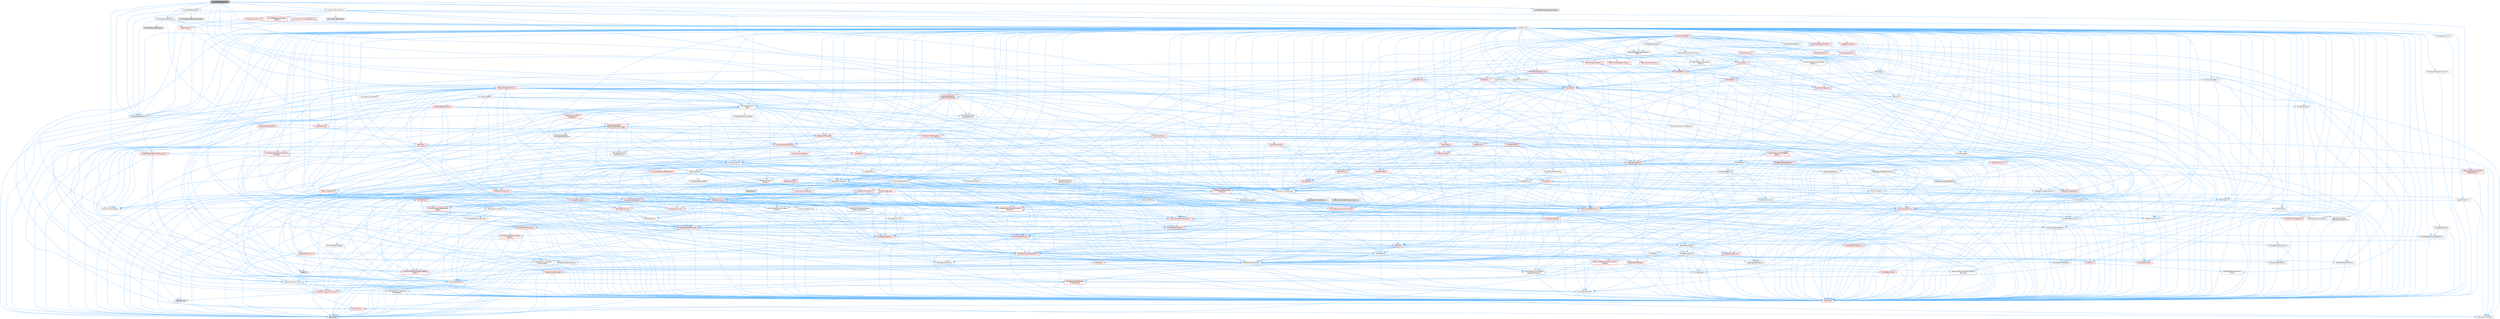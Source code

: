 digraph "AnimStateAliasNode.h"
{
 // INTERACTIVE_SVG=YES
 // LATEX_PDF_SIZE
  bgcolor="transparent";
  edge [fontname=Helvetica,fontsize=10,labelfontname=Helvetica,labelfontsize=10];
  node [fontname=Helvetica,fontsize=10,shape=box,height=0.2,width=0.4];
  Node1 [id="Node000001",label="AnimStateAliasNode.h",height=0.2,width=0.4,color="gray40", fillcolor="grey60", style="filled", fontcolor="black",tooltip=" "];
  Node1 -> Node2 [id="edge1_Node000001_Node000002",color="steelblue1",style="solid",tooltip=" "];
  Node2 [id="Node000002",label="AnimStateNodeBase.h",height=0.2,width=0.4,color="grey40", fillcolor="white", style="filled",URL="$de/dd8/AnimStateNodeBase_8h.html",tooltip=" "];
  Node2 -> Node3 [id="edge2_Node000002_Node000003",color="steelblue1",style="solid",tooltip=" "];
  Node3 [id="Node000003",label="CoreMinimal.h",height=0.2,width=0.4,color="grey40", fillcolor="white", style="filled",URL="$d7/d67/CoreMinimal_8h.html",tooltip=" "];
  Node3 -> Node4 [id="edge3_Node000003_Node000004",color="steelblue1",style="solid",tooltip=" "];
  Node4 [id="Node000004",label="CoreTypes.h",height=0.2,width=0.4,color="red", fillcolor="#FFF0F0", style="filled",URL="$dc/dec/CoreTypes_8h.html",tooltip=" "];
  Node4 -> Node5 [id="edge4_Node000004_Node000005",color="steelblue1",style="solid",tooltip=" "];
  Node5 [id="Node000005",label="HAL/Platform.h",height=0.2,width=0.4,color="red", fillcolor="#FFF0F0", style="filled",URL="$d9/dd0/Platform_8h.html",tooltip=" "];
  Node5 -> Node8 [id="edge5_Node000005_Node000008",color="steelblue1",style="solid",tooltip=" "];
  Node8 [id="Node000008",label="type_traits",height=0.2,width=0.4,color="grey60", fillcolor="#E0E0E0", style="filled",tooltip=" "];
  Node5 -> Node9 [id="edge6_Node000005_Node000009",color="steelblue1",style="solid",tooltip=" "];
  Node9 [id="Node000009",label="PreprocessorHelpers.h",height=0.2,width=0.4,color="grey40", fillcolor="white", style="filled",URL="$db/ddb/PreprocessorHelpers_8h.html",tooltip=" "];
  Node3 -> Node18 [id="edge7_Node000003_Node000018",color="steelblue1",style="solid",tooltip=" "];
  Node18 [id="Node000018",label="CoreFwd.h",height=0.2,width=0.4,color="red", fillcolor="#FFF0F0", style="filled",URL="$d1/d1e/CoreFwd_8h.html",tooltip=" "];
  Node18 -> Node4 [id="edge8_Node000018_Node000004",color="steelblue1",style="solid",tooltip=" "];
  Node18 -> Node19 [id="edge9_Node000018_Node000019",color="steelblue1",style="solid",tooltip=" "];
  Node19 [id="Node000019",label="Containers/ContainersFwd.h",height=0.2,width=0.4,color="grey40", fillcolor="white", style="filled",URL="$d4/d0a/ContainersFwd_8h.html",tooltip=" "];
  Node19 -> Node5 [id="edge10_Node000019_Node000005",color="steelblue1",style="solid",tooltip=" "];
  Node19 -> Node4 [id="edge11_Node000019_Node000004",color="steelblue1",style="solid",tooltip=" "];
  Node19 -> Node20 [id="edge12_Node000019_Node000020",color="steelblue1",style="solid",tooltip=" "];
  Node20 [id="Node000020",label="Traits/IsContiguousContainer.h",height=0.2,width=0.4,color="red", fillcolor="#FFF0F0", style="filled",URL="$d5/d3c/IsContiguousContainer_8h.html",tooltip=" "];
  Node20 -> Node4 [id="edge13_Node000020_Node000004",color="steelblue1",style="solid",tooltip=" "];
  Node20 -> Node22 [id="edge14_Node000020_Node000022",color="steelblue1",style="solid",tooltip=" "];
  Node22 [id="Node000022",label="initializer_list",height=0.2,width=0.4,color="grey60", fillcolor="#E0E0E0", style="filled",tooltip=" "];
  Node18 -> Node24 [id="edge15_Node000018_Node000024",color="steelblue1",style="solid",tooltip=" "];
  Node24 [id="Node000024",label="UObject/UObjectHierarchy\lFwd.h",height=0.2,width=0.4,color="grey40", fillcolor="white", style="filled",URL="$d3/d13/UObjectHierarchyFwd_8h.html",tooltip=" "];
  Node3 -> Node24 [id="edge16_Node000003_Node000024",color="steelblue1",style="solid",tooltip=" "];
  Node3 -> Node19 [id="edge17_Node000003_Node000019",color="steelblue1",style="solid",tooltip=" "];
  Node3 -> Node25 [id="edge18_Node000003_Node000025",color="steelblue1",style="solid",tooltip=" "];
  Node25 [id="Node000025",label="Misc/VarArgs.h",height=0.2,width=0.4,color="grey40", fillcolor="white", style="filled",URL="$d5/d6f/VarArgs_8h.html",tooltip=" "];
  Node25 -> Node4 [id="edge19_Node000025_Node000004",color="steelblue1",style="solid",tooltip=" "];
  Node3 -> Node26 [id="edge20_Node000003_Node000026",color="steelblue1",style="solid",tooltip=" "];
  Node26 [id="Node000026",label="Logging/LogVerbosity.h",height=0.2,width=0.4,color="grey40", fillcolor="white", style="filled",URL="$d2/d8f/LogVerbosity_8h.html",tooltip=" "];
  Node26 -> Node4 [id="edge21_Node000026_Node000004",color="steelblue1",style="solid",tooltip=" "];
  Node3 -> Node27 [id="edge22_Node000003_Node000027",color="steelblue1",style="solid",tooltip=" "];
  Node27 [id="Node000027",label="Misc/OutputDevice.h",height=0.2,width=0.4,color="grey40", fillcolor="white", style="filled",URL="$d7/d32/OutputDevice_8h.html",tooltip=" "];
  Node27 -> Node18 [id="edge23_Node000027_Node000018",color="steelblue1",style="solid",tooltip=" "];
  Node27 -> Node4 [id="edge24_Node000027_Node000004",color="steelblue1",style="solid",tooltip=" "];
  Node27 -> Node26 [id="edge25_Node000027_Node000026",color="steelblue1",style="solid",tooltip=" "];
  Node27 -> Node25 [id="edge26_Node000027_Node000025",color="steelblue1",style="solid",tooltip=" "];
  Node27 -> Node28 [id="edge27_Node000027_Node000028",color="steelblue1",style="solid",tooltip=" "];
  Node28 [id="Node000028",label="Templates/IsArrayOrRefOf\lTypeByPredicate.h",height=0.2,width=0.4,color="grey40", fillcolor="white", style="filled",URL="$d6/da1/IsArrayOrRefOfTypeByPredicate_8h.html",tooltip=" "];
  Node28 -> Node4 [id="edge28_Node000028_Node000004",color="steelblue1",style="solid",tooltip=" "];
  Node27 -> Node29 [id="edge29_Node000027_Node000029",color="steelblue1",style="solid",tooltip=" "];
  Node29 [id="Node000029",label="Templates/IsValidVariadic\lFunctionArg.h",height=0.2,width=0.4,color="red", fillcolor="#FFF0F0", style="filled",URL="$d0/dc8/IsValidVariadicFunctionArg_8h.html",tooltip=" "];
  Node29 -> Node4 [id="edge30_Node000029_Node000004",color="steelblue1",style="solid",tooltip=" "];
  Node29 -> Node8 [id="edge31_Node000029_Node000008",color="steelblue1",style="solid",tooltip=" "];
  Node27 -> Node31 [id="edge32_Node000027_Node000031",color="steelblue1",style="solid",tooltip=" "];
  Node31 [id="Node000031",label="Traits/IsCharEncodingCompatible\lWith.h",height=0.2,width=0.4,color="red", fillcolor="#FFF0F0", style="filled",URL="$df/dd1/IsCharEncodingCompatibleWith_8h.html",tooltip=" "];
  Node31 -> Node8 [id="edge33_Node000031_Node000008",color="steelblue1",style="solid",tooltip=" "];
  Node3 -> Node33 [id="edge34_Node000003_Node000033",color="steelblue1",style="solid",tooltip=" "];
  Node33 [id="Node000033",label="HAL/PlatformCrt.h",height=0.2,width=0.4,color="red", fillcolor="#FFF0F0", style="filled",URL="$d8/d75/PlatformCrt_8h.html",tooltip=" "];
  Node3 -> Node43 [id="edge35_Node000003_Node000043",color="steelblue1",style="solid",tooltip=" "];
  Node43 [id="Node000043",label="HAL/PlatformMisc.h",height=0.2,width=0.4,color="red", fillcolor="#FFF0F0", style="filled",URL="$d0/df5/PlatformMisc_8h.html",tooltip=" "];
  Node43 -> Node4 [id="edge36_Node000043_Node000004",color="steelblue1",style="solid",tooltip=" "];
  Node3 -> Node62 [id="edge37_Node000003_Node000062",color="steelblue1",style="solid",tooltip=" "];
  Node62 [id="Node000062",label="Misc/AssertionMacros.h",height=0.2,width=0.4,color="grey40", fillcolor="white", style="filled",URL="$d0/dfa/AssertionMacros_8h.html",tooltip=" "];
  Node62 -> Node4 [id="edge38_Node000062_Node000004",color="steelblue1",style="solid",tooltip=" "];
  Node62 -> Node5 [id="edge39_Node000062_Node000005",color="steelblue1",style="solid",tooltip=" "];
  Node62 -> Node43 [id="edge40_Node000062_Node000043",color="steelblue1",style="solid",tooltip=" "];
  Node62 -> Node9 [id="edge41_Node000062_Node000009",color="steelblue1",style="solid",tooltip=" "];
  Node62 -> Node63 [id="edge42_Node000062_Node000063",color="steelblue1",style="solid",tooltip=" "];
  Node63 [id="Node000063",label="Templates/EnableIf.h",height=0.2,width=0.4,color="grey40", fillcolor="white", style="filled",URL="$d7/d60/EnableIf_8h.html",tooltip=" "];
  Node63 -> Node4 [id="edge43_Node000063_Node000004",color="steelblue1",style="solid",tooltip=" "];
  Node62 -> Node28 [id="edge44_Node000062_Node000028",color="steelblue1",style="solid",tooltip=" "];
  Node62 -> Node29 [id="edge45_Node000062_Node000029",color="steelblue1",style="solid",tooltip=" "];
  Node62 -> Node31 [id="edge46_Node000062_Node000031",color="steelblue1",style="solid",tooltip=" "];
  Node62 -> Node25 [id="edge47_Node000062_Node000025",color="steelblue1",style="solid",tooltip=" "];
  Node62 -> Node64 [id="edge48_Node000062_Node000064",color="steelblue1",style="solid",tooltip=" "];
  Node64 [id="Node000064",label="String/FormatStringSan.h",height=0.2,width=0.4,color="red", fillcolor="#FFF0F0", style="filled",URL="$d3/d8b/FormatStringSan_8h.html",tooltip=" "];
  Node64 -> Node8 [id="edge49_Node000064_Node000008",color="steelblue1",style="solid",tooltip=" "];
  Node64 -> Node4 [id="edge50_Node000064_Node000004",color="steelblue1",style="solid",tooltip=" "];
  Node64 -> Node65 [id="edge51_Node000064_Node000065",color="steelblue1",style="solid",tooltip=" "];
  Node65 [id="Node000065",label="Templates/Requires.h",height=0.2,width=0.4,color="grey40", fillcolor="white", style="filled",URL="$dc/d96/Requires_8h.html",tooltip=" "];
  Node65 -> Node63 [id="edge52_Node000065_Node000063",color="steelblue1",style="solid",tooltip=" "];
  Node65 -> Node8 [id="edge53_Node000065_Node000008",color="steelblue1",style="solid",tooltip=" "];
  Node64 -> Node29 [id="edge54_Node000064_Node000029",color="steelblue1",style="solid",tooltip=" "];
  Node64 -> Node19 [id="edge55_Node000064_Node000019",color="steelblue1",style="solid",tooltip=" "];
  Node62 -> Node70 [id="edge56_Node000062_Node000070",color="steelblue1",style="solid",tooltip=" "];
  Node70 [id="Node000070",label="atomic",height=0.2,width=0.4,color="grey60", fillcolor="#E0E0E0", style="filled",tooltip=" "];
  Node3 -> Node71 [id="edge57_Node000003_Node000071",color="steelblue1",style="solid",tooltip=" "];
  Node71 [id="Node000071",label="Templates/IsPointer.h",height=0.2,width=0.4,color="grey40", fillcolor="white", style="filled",URL="$d7/d05/IsPointer_8h.html",tooltip=" "];
  Node71 -> Node4 [id="edge58_Node000071_Node000004",color="steelblue1",style="solid",tooltip=" "];
  Node3 -> Node72 [id="edge59_Node000003_Node000072",color="steelblue1",style="solid",tooltip=" "];
  Node72 [id="Node000072",label="HAL/PlatformMemory.h",height=0.2,width=0.4,color="red", fillcolor="#FFF0F0", style="filled",URL="$de/d68/PlatformMemory_8h.html",tooltip=" "];
  Node72 -> Node4 [id="edge60_Node000072_Node000004",color="steelblue1",style="solid",tooltip=" "];
  Node3 -> Node55 [id="edge61_Node000003_Node000055",color="steelblue1",style="solid",tooltip=" "];
  Node55 [id="Node000055",label="HAL/PlatformAtomics.h",height=0.2,width=0.4,color="red", fillcolor="#FFF0F0", style="filled",URL="$d3/d36/PlatformAtomics_8h.html",tooltip=" "];
  Node55 -> Node4 [id="edge62_Node000055_Node000004",color="steelblue1",style="solid",tooltip=" "];
  Node3 -> Node77 [id="edge63_Node000003_Node000077",color="steelblue1",style="solid",tooltip=" "];
  Node77 [id="Node000077",label="Misc/Exec.h",height=0.2,width=0.4,color="grey40", fillcolor="white", style="filled",URL="$de/ddb/Exec_8h.html",tooltip=" "];
  Node77 -> Node4 [id="edge64_Node000077_Node000004",color="steelblue1",style="solid",tooltip=" "];
  Node77 -> Node62 [id="edge65_Node000077_Node000062",color="steelblue1",style="solid",tooltip=" "];
  Node3 -> Node78 [id="edge66_Node000003_Node000078",color="steelblue1",style="solid",tooltip=" "];
  Node78 [id="Node000078",label="HAL/MemoryBase.h",height=0.2,width=0.4,color="grey40", fillcolor="white", style="filled",URL="$d6/d9f/MemoryBase_8h.html",tooltip=" "];
  Node78 -> Node4 [id="edge67_Node000078_Node000004",color="steelblue1",style="solid",tooltip=" "];
  Node78 -> Node55 [id="edge68_Node000078_Node000055",color="steelblue1",style="solid",tooltip=" "];
  Node78 -> Node33 [id="edge69_Node000078_Node000033",color="steelblue1",style="solid",tooltip=" "];
  Node78 -> Node77 [id="edge70_Node000078_Node000077",color="steelblue1",style="solid",tooltip=" "];
  Node78 -> Node27 [id="edge71_Node000078_Node000027",color="steelblue1",style="solid",tooltip=" "];
  Node78 -> Node79 [id="edge72_Node000078_Node000079",color="steelblue1",style="solid",tooltip=" "];
  Node79 [id="Node000079",label="Templates/Atomic.h",height=0.2,width=0.4,color="red", fillcolor="#FFF0F0", style="filled",URL="$d3/d91/Atomic_8h.html",tooltip=" "];
  Node79 -> Node70 [id="edge73_Node000079_Node000070",color="steelblue1",style="solid",tooltip=" "];
  Node3 -> Node88 [id="edge74_Node000003_Node000088",color="steelblue1",style="solid",tooltip=" "];
  Node88 [id="Node000088",label="HAL/UnrealMemory.h",height=0.2,width=0.4,color="red", fillcolor="#FFF0F0", style="filled",URL="$d9/d96/UnrealMemory_8h.html",tooltip=" "];
  Node88 -> Node4 [id="edge75_Node000088_Node000004",color="steelblue1",style="solid",tooltip=" "];
  Node88 -> Node78 [id="edge76_Node000088_Node000078",color="steelblue1",style="solid",tooltip=" "];
  Node88 -> Node72 [id="edge77_Node000088_Node000072",color="steelblue1",style="solid",tooltip=" "];
  Node88 -> Node71 [id="edge78_Node000088_Node000071",color="steelblue1",style="solid",tooltip=" "];
  Node3 -> Node90 [id="edge79_Node000003_Node000090",color="steelblue1",style="solid",tooltip=" "];
  Node90 [id="Node000090",label="Templates/IsArithmetic.h",height=0.2,width=0.4,color="grey40", fillcolor="white", style="filled",URL="$d2/d5d/IsArithmetic_8h.html",tooltip=" "];
  Node90 -> Node4 [id="edge80_Node000090_Node000004",color="steelblue1",style="solid",tooltip=" "];
  Node3 -> Node84 [id="edge81_Node000003_Node000084",color="steelblue1",style="solid",tooltip=" "];
  Node84 [id="Node000084",label="Templates/AndOrNot.h",height=0.2,width=0.4,color="grey40", fillcolor="white", style="filled",URL="$db/d0a/AndOrNot_8h.html",tooltip=" "];
  Node84 -> Node4 [id="edge82_Node000084_Node000004",color="steelblue1",style="solid",tooltip=" "];
  Node3 -> Node91 [id="edge83_Node000003_Node000091",color="steelblue1",style="solid",tooltip=" "];
  Node91 [id="Node000091",label="Templates/IsPODType.h",height=0.2,width=0.4,color="grey40", fillcolor="white", style="filled",URL="$d7/db1/IsPODType_8h.html",tooltip=" "];
  Node91 -> Node4 [id="edge84_Node000091_Node000004",color="steelblue1",style="solid",tooltip=" "];
  Node3 -> Node92 [id="edge85_Node000003_Node000092",color="steelblue1",style="solid",tooltip=" "];
  Node92 [id="Node000092",label="Templates/IsUECoreType.h",height=0.2,width=0.4,color="grey40", fillcolor="white", style="filled",URL="$d1/db8/IsUECoreType_8h.html",tooltip=" "];
  Node92 -> Node4 [id="edge86_Node000092_Node000004",color="steelblue1",style="solid",tooltip=" "];
  Node92 -> Node8 [id="edge87_Node000092_Node000008",color="steelblue1",style="solid",tooltip=" "];
  Node3 -> Node85 [id="edge88_Node000003_Node000085",color="steelblue1",style="solid",tooltip=" "];
  Node85 [id="Node000085",label="Templates/IsTriviallyCopy\lConstructible.h",height=0.2,width=0.4,color="grey40", fillcolor="white", style="filled",URL="$d3/d78/IsTriviallyCopyConstructible_8h.html",tooltip=" "];
  Node85 -> Node4 [id="edge89_Node000085_Node000004",color="steelblue1",style="solid",tooltip=" "];
  Node85 -> Node8 [id="edge90_Node000085_Node000008",color="steelblue1",style="solid",tooltip=" "];
  Node3 -> Node93 [id="edge91_Node000003_Node000093",color="steelblue1",style="solid",tooltip=" "];
  Node93 [id="Node000093",label="Templates/UnrealTypeTraits.h",height=0.2,width=0.4,color="red", fillcolor="#FFF0F0", style="filled",URL="$d2/d2d/UnrealTypeTraits_8h.html",tooltip=" "];
  Node93 -> Node4 [id="edge92_Node000093_Node000004",color="steelblue1",style="solid",tooltip=" "];
  Node93 -> Node71 [id="edge93_Node000093_Node000071",color="steelblue1",style="solid",tooltip=" "];
  Node93 -> Node62 [id="edge94_Node000093_Node000062",color="steelblue1",style="solid",tooltip=" "];
  Node93 -> Node84 [id="edge95_Node000093_Node000084",color="steelblue1",style="solid",tooltip=" "];
  Node93 -> Node63 [id="edge96_Node000093_Node000063",color="steelblue1",style="solid",tooltip=" "];
  Node93 -> Node90 [id="edge97_Node000093_Node000090",color="steelblue1",style="solid",tooltip=" "];
  Node93 -> Node91 [id="edge98_Node000093_Node000091",color="steelblue1",style="solid",tooltip=" "];
  Node93 -> Node92 [id="edge99_Node000093_Node000092",color="steelblue1",style="solid",tooltip=" "];
  Node93 -> Node85 [id="edge100_Node000093_Node000085",color="steelblue1",style="solid",tooltip=" "];
  Node3 -> Node63 [id="edge101_Node000003_Node000063",color="steelblue1",style="solid",tooltip=" "];
  Node3 -> Node95 [id="edge102_Node000003_Node000095",color="steelblue1",style="solid",tooltip=" "];
  Node95 [id="Node000095",label="Templates/RemoveReference.h",height=0.2,width=0.4,color="grey40", fillcolor="white", style="filled",URL="$da/dbe/RemoveReference_8h.html",tooltip=" "];
  Node95 -> Node4 [id="edge103_Node000095_Node000004",color="steelblue1",style="solid",tooltip=" "];
  Node3 -> Node96 [id="edge104_Node000003_Node000096",color="steelblue1",style="solid",tooltip=" "];
  Node96 [id="Node000096",label="Templates/IntegralConstant.h",height=0.2,width=0.4,color="grey40", fillcolor="white", style="filled",URL="$db/d1b/IntegralConstant_8h.html",tooltip=" "];
  Node96 -> Node4 [id="edge105_Node000096_Node000004",color="steelblue1",style="solid",tooltip=" "];
  Node3 -> Node97 [id="edge106_Node000003_Node000097",color="steelblue1",style="solid",tooltip=" "];
  Node97 [id="Node000097",label="Templates/IsClass.h",height=0.2,width=0.4,color="grey40", fillcolor="white", style="filled",URL="$db/dcb/IsClass_8h.html",tooltip=" "];
  Node97 -> Node4 [id="edge107_Node000097_Node000004",color="steelblue1",style="solid",tooltip=" "];
  Node3 -> Node98 [id="edge108_Node000003_Node000098",color="steelblue1",style="solid",tooltip=" "];
  Node98 [id="Node000098",label="Templates/TypeCompatible\lBytes.h",height=0.2,width=0.4,color="red", fillcolor="#FFF0F0", style="filled",URL="$df/d0a/TypeCompatibleBytes_8h.html",tooltip=" "];
  Node98 -> Node4 [id="edge109_Node000098_Node000004",color="steelblue1",style="solid",tooltip=" "];
  Node98 -> Node8 [id="edge110_Node000098_Node000008",color="steelblue1",style="solid",tooltip=" "];
  Node3 -> Node20 [id="edge111_Node000003_Node000020",color="steelblue1",style="solid",tooltip=" "];
  Node3 -> Node99 [id="edge112_Node000003_Node000099",color="steelblue1",style="solid",tooltip=" "];
  Node99 [id="Node000099",label="Templates/UnrealTemplate.h",height=0.2,width=0.4,color="red", fillcolor="#FFF0F0", style="filled",URL="$d4/d24/UnrealTemplate_8h.html",tooltip=" "];
  Node99 -> Node4 [id="edge113_Node000099_Node000004",color="steelblue1",style="solid",tooltip=" "];
  Node99 -> Node71 [id="edge114_Node000099_Node000071",color="steelblue1",style="solid",tooltip=" "];
  Node99 -> Node88 [id="edge115_Node000099_Node000088",color="steelblue1",style="solid",tooltip=" "];
  Node99 -> Node93 [id="edge116_Node000099_Node000093",color="steelblue1",style="solid",tooltip=" "];
  Node99 -> Node95 [id="edge117_Node000099_Node000095",color="steelblue1",style="solid",tooltip=" "];
  Node99 -> Node65 [id="edge118_Node000099_Node000065",color="steelblue1",style="solid",tooltip=" "];
  Node99 -> Node98 [id="edge119_Node000099_Node000098",color="steelblue1",style="solid",tooltip=" "];
  Node99 -> Node20 [id="edge120_Node000099_Node000020",color="steelblue1",style="solid",tooltip=" "];
  Node99 -> Node8 [id="edge121_Node000099_Node000008",color="steelblue1",style="solid",tooltip=" "];
  Node3 -> Node48 [id="edge122_Node000003_Node000048",color="steelblue1",style="solid",tooltip=" "];
  Node48 [id="Node000048",label="Math/NumericLimits.h",height=0.2,width=0.4,color="grey40", fillcolor="white", style="filled",URL="$df/d1b/NumericLimits_8h.html",tooltip=" "];
  Node48 -> Node4 [id="edge123_Node000048_Node000004",color="steelblue1",style="solid",tooltip=" "];
  Node3 -> Node103 [id="edge124_Node000003_Node000103",color="steelblue1",style="solid",tooltip=" "];
  Node103 [id="Node000103",label="HAL/PlatformMath.h",height=0.2,width=0.4,color="red", fillcolor="#FFF0F0", style="filled",URL="$dc/d53/PlatformMath_8h.html",tooltip=" "];
  Node103 -> Node4 [id="edge125_Node000103_Node000004",color="steelblue1",style="solid",tooltip=" "];
  Node3 -> Node86 [id="edge126_Node000003_Node000086",color="steelblue1",style="solid",tooltip=" "];
  Node86 [id="Node000086",label="Templates/IsTriviallyCopy\lAssignable.h",height=0.2,width=0.4,color="grey40", fillcolor="white", style="filled",URL="$d2/df2/IsTriviallyCopyAssignable_8h.html",tooltip=" "];
  Node86 -> Node4 [id="edge127_Node000086_Node000004",color="steelblue1",style="solid",tooltip=" "];
  Node86 -> Node8 [id="edge128_Node000086_Node000008",color="steelblue1",style="solid",tooltip=" "];
  Node3 -> Node111 [id="edge129_Node000003_Node000111",color="steelblue1",style="solid",tooltip=" "];
  Node111 [id="Node000111",label="Templates/MemoryOps.h",height=0.2,width=0.4,color="red", fillcolor="#FFF0F0", style="filled",URL="$db/dea/MemoryOps_8h.html",tooltip=" "];
  Node111 -> Node4 [id="edge130_Node000111_Node000004",color="steelblue1",style="solid",tooltip=" "];
  Node111 -> Node88 [id="edge131_Node000111_Node000088",color="steelblue1",style="solid",tooltip=" "];
  Node111 -> Node86 [id="edge132_Node000111_Node000086",color="steelblue1",style="solid",tooltip=" "];
  Node111 -> Node85 [id="edge133_Node000111_Node000085",color="steelblue1",style="solid",tooltip=" "];
  Node111 -> Node65 [id="edge134_Node000111_Node000065",color="steelblue1",style="solid",tooltip=" "];
  Node111 -> Node93 [id="edge135_Node000111_Node000093",color="steelblue1",style="solid",tooltip=" "];
  Node111 -> Node8 [id="edge136_Node000111_Node000008",color="steelblue1",style="solid",tooltip=" "];
  Node3 -> Node112 [id="edge137_Node000003_Node000112",color="steelblue1",style="solid",tooltip=" "];
  Node112 [id="Node000112",label="Containers/ContainerAllocation\lPolicies.h",height=0.2,width=0.4,color="red", fillcolor="#FFF0F0", style="filled",URL="$d7/dff/ContainerAllocationPolicies_8h.html",tooltip=" "];
  Node112 -> Node4 [id="edge138_Node000112_Node000004",color="steelblue1",style="solid",tooltip=" "];
  Node112 -> Node112 [id="edge139_Node000112_Node000112",color="steelblue1",style="solid",tooltip=" "];
  Node112 -> Node103 [id="edge140_Node000112_Node000103",color="steelblue1",style="solid",tooltip=" "];
  Node112 -> Node88 [id="edge141_Node000112_Node000088",color="steelblue1",style="solid",tooltip=" "];
  Node112 -> Node48 [id="edge142_Node000112_Node000048",color="steelblue1",style="solid",tooltip=" "];
  Node112 -> Node62 [id="edge143_Node000112_Node000062",color="steelblue1",style="solid",tooltip=" "];
  Node112 -> Node111 [id="edge144_Node000112_Node000111",color="steelblue1",style="solid",tooltip=" "];
  Node112 -> Node98 [id="edge145_Node000112_Node000098",color="steelblue1",style="solid",tooltip=" "];
  Node112 -> Node8 [id="edge146_Node000112_Node000008",color="steelblue1",style="solid",tooltip=" "];
  Node3 -> Node115 [id="edge147_Node000003_Node000115",color="steelblue1",style="solid",tooltip=" "];
  Node115 [id="Node000115",label="Templates/IsEnumClass.h",height=0.2,width=0.4,color="grey40", fillcolor="white", style="filled",URL="$d7/d15/IsEnumClass_8h.html",tooltip=" "];
  Node115 -> Node4 [id="edge148_Node000115_Node000004",color="steelblue1",style="solid",tooltip=" "];
  Node115 -> Node84 [id="edge149_Node000115_Node000084",color="steelblue1",style="solid",tooltip=" "];
  Node3 -> Node116 [id="edge150_Node000003_Node000116",color="steelblue1",style="solid",tooltip=" "];
  Node116 [id="Node000116",label="HAL/PlatformProperties.h",height=0.2,width=0.4,color="red", fillcolor="#FFF0F0", style="filled",URL="$d9/db0/PlatformProperties_8h.html",tooltip=" "];
  Node116 -> Node4 [id="edge151_Node000116_Node000004",color="steelblue1",style="solid",tooltip=" "];
  Node3 -> Node119 [id="edge152_Node000003_Node000119",color="steelblue1",style="solid",tooltip=" "];
  Node119 [id="Node000119",label="Misc/EngineVersionBase.h",height=0.2,width=0.4,color="grey40", fillcolor="white", style="filled",URL="$d5/d2b/EngineVersionBase_8h.html",tooltip=" "];
  Node119 -> Node4 [id="edge153_Node000119_Node000004",color="steelblue1",style="solid",tooltip=" "];
  Node3 -> Node120 [id="edge154_Node000003_Node000120",color="steelblue1",style="solid",tooltip=" "];
  Node120 [id="Node000120",label="Internationalization\l/TextNamespaceFwd.h",height=0.2,width=0.4,color="grey40", fillcolor="white", style="filled",URL="$d8/d97/TextNamespaceFwd_8h.html",tooltip=" "];
  Node120 -> Node4 [id="edge155_Node000120_Node000004",color="steelblue1",style="solid",tooltip=" "];
  Node3 -> Node121 [id="edge156_Node000003_Node000121",color="steelblue1",style="solid",tooltip=" "];
  Node121 [id="Node000121",label="Serialization/Archive.h",height=0.2,width=0.4,color="red", fillcolor="#FFF0F0", style="filled",URL="$d7/d3b/Archive_8h.html",tooltip=" "];
  Node121 -> Node18 [id="edge157_Node000121_Node000018",color="steelblue1",style="solid",tooltip=" "];
  Node121 -> Node4 [id="edge158_Node000121_Node000004",color="steelblue1",style="solid",tooltip=" "];
  Node121 -> Node116 [id="edge159_Node000121_Node000116",color="steelblue1",style="solid",tooltip=" "];
  Node121 -> Node120 [id="edge160_Node000121_Node000120",color="steelblue1",style="solid",tooltip=" "];
  Node121 -> Node62 [id="edge161_Node000121_Node000062",color="steelblue1",style="solid",tooltip=" "];
  Node121 -> Node119 [id="edge162_Node000121_Node000119",color="steelblue1",style="solid",tooltip=" "];
  Node121 -> Node25 [id="edge163_Node000121_Node000025",color="steelblue1",style="solid",tooltip=" "];
  Node121 -> Node63 [id="edge164_Node000121_Node000063",color="steelblue1",style="solid",tooltip=" "];
  Node121 -> Node28 [id="edge165_Node000121_Node000028",color="steelblue1",style="solid",tooltip=" "];
  Node121 -> Node115 [id="edge166_Node000121_Node000115",color="steelblue1",style="solid",tooltip=" "];
  Node121 -> Node29 [id="edge167_Node000121_Node000029",color="steelblue1",style="solid",tooltip=" "];
  Node121 -> Node99 [id="edge168_Node000121_Node000099",color="steelblue1",style="solid",tooltip=" "];
  Node121 -> Node31 [id="edge169_Node000121_Node000031",color="steelblue1",style="solid",tooltip=" "];
  Node121 -> Node124 [id="edge170_Node000121_Node000124",color="steelblue1",style="solid",tooltip=" "];
  Node124 [id="Node000124",label="UObject/ObjectVersion.h",height=0.2,width=0.4,color="grey40", fillcolor="white", style="filled",URL="$da/d63/ObjectVersion_8h.html",tooltip=" "];
  Node124 -> Node4 [id="edge171_Node000124_Node000004",color="steelblue1",style="solid",tooltip=" "];
  Node3 -> Node125 [id="edge172_Node000003_Node000125",color="steelblue1",style="solid",tooltip=" "];
  Node125 [id="Node000125",label="Templates/Less.h",height=0.2,width=0.4,color="grey40", fillcolor="white", style="filled",URL="$de/dc8/Less_8h.html",tooltip=" "];
  Node125 -> Node4 [id="edge173_Node000125_Node000004",color="steelblue1",style="solid",tooltip=" "];
  Node125 -> Node99 [id="edge174_Node000125_Node000099",color="steelblue1",style="solid",tooltip=" "];
  Node3 -> Node126 [id="edge175_Node000003_Node000126",color="steelblue1",style="solid",tooltip=" "];
  Node126 [id="Node000126",label="Templates/Sorting.h",height=0.2,width=0.4,color="red", fillcolor="#FFF0F0", style="filled",URL="$d3/d9e/Sorting_8h.html",tooltip=" "];
  Node126 -> Node4 [id="edge176_Node000126_Node000004",color="steelblue1",style="solid",tooltip=" "];
  Node126 -> Node103 [id="edge177_Node000126_Node000103",color="steelblue1",style="solid",tooltip=" "];
  Node126 -> Node125 [id="edge178_Node000126_Node000125",color="steelblue1",style="solid",tooltip=" "];
  Node3 -> Node137 [id="edge179_Node000003_Node000137",color="steelblue1",style="solid",tooltip=" "];
  Node137 [id="Node000137",label="Misc/Char.h",height=0.2,width=0.4,color="red", fillcolor="#FFF0F0", style="filled",URL="$d0/d58/Char_8h.html",tooltip=" "];
  Node137 -> Node4 [id="edge180_Node000137_Node000004",color="steelblue1",style="solid",tooltip=" "];
  Node137 -> Node8 [id="edge181_Node000137_Node000008",color="steelblue1",style="solid",tooltip=" "];
  Node3 -> Node140 [id="edge182_Node000003_Node000140",color="steelblue1",style="solid",tooltip=" "];
  Node140 [id="Node000140",label="GenericPlatform/GenericPlatform\lStricmp.h",height=0.2,width=0.4,color="grey40", fillcolor="white", style="filled",URL="$d2/d86/GenericPlatformStricmp_8h.html",tooltip=" "];
  Node140 -> Node4 [id="edge183_Node000140_Node000004",color="steelblue1",style="solid",tooltip=" "];
  Node3 -> Node141 [id="edge184_Node000003_Node000141",color="steelblue1",style="solid",tooltip=" "];
  Node141 [id="Node000141",label="GenericPlatform/GenericPlatform\lString.h",height=0.2,width=0.4,color="red", fillcolor="#FFF0F0", style="filled",URL="$dd/d20/GenericPlatformString_8h.html",tooltip=" "];
  Node141 -> Node4 [id="edge185_Node000141_Node000004",color="steelblue1",style="solid",tooltip=" "];
  Node141 -> Node140 [id="edge186_Node000141_Node000140",color="steelblue1",style="solid",tooltip=" "];
  Node141 -> Node63 [id="edge187_Node000141_Node000063",color="steelblue1",style="solid",tooltip=" "];
  Node141 -> Node31 [id="edge188_Node000141_Node000031",color="steelblue1",style="solid",tooltip=" "];
  Node141 -> Node8 [id="edge189_Node000141_Node000008",color="steelblue1",style="solid",tooltip=" "];
  Node3 -> Node74 [id="edge190_Node000003_Node000074",color="steelblue1",style="solid",tooltip=" "];
  Node74 [id="Node000074",label="HAL/PlatformString.h",height=0.2,width=0.4,color="red", fillcolor="#FFF0F0", style="filled",URL="$db/db5/PlatformString_8h.html",tooltip=" "];
  Node74 -> Node4 [id="edge191_Node000074_Node000004",color="steelblue1",style="solid",tooltip=" "];
  Node3 -> Node144 [id="edge192_Node000003_Node000144",color="steelblue1",style="solid",tooltip=" "];
  Node144 [id="Node000144",label="Misc/CString.h",height=0.2,width=0.4,color="grey40", fillcolor="white", style="filled",URL="$d2/d49/CString_8h.html",tooltip=" "];
  Node144 -> Node4 [id="edge193_Node000144_Node000004",color="steelblue1",style="solid",tooltip=" "];
  Node144 -> Node33 [id="edge194_Node000144_Node000033",color="steelblue1",style="solid",tooltip=" "];
  Node144 -> Node74 [id="edge195_Node000144_Node000074",color="steelblue1",style="solid",tooltip=" "];
  Node144 -> Node62 [id="edge196_Node000144_Node000062",color="steelblue1",style="solid",tooltip=" "];
  Node144 -> Node137 [id="edge197_Node000144_Node000137",color="steelblue1",style="solid",tooltip=" "];
  Node144 -> Node25 [id="edge198_Node000144_Node000025",color="steelblue1",style="solid",tooltip=" "];
  Node144 -> Node28 [id="edge199_Node000144_Node000028",color="steelblue1",style="solid",tooltip=" "];
  Node144 -> Node29 [id="edge200_Node000144_Node000029",color="steelblue1",style="solid",tooltip=" "];
  Node144 -> Node31 [id="edge201_Node000144_Node000031",color="steelblue1",style="solid",tooltip=" "];
  Node3 -> Node145 [id="edge202_Node000003_Node000145",color="steelblue1",style="solid",tooltip=" "];
  Node145 [id="Node000145",label="Misc/Crc.h",height=0.2,width=0.4,color="red", fillcolor="#FFF0F0", style="filled",URL="$d4/dd2/Crc_8h.html",tooltip=" "];
  Node145 -> Node4 [id="edge203_Node000145_Node000004",color="steelblue1",style="solid",tooltip=" "];
  Node145 -> Node74 [id="edge204_Node000145_Node000074",color="steelblue1",style="solid",tooltip=" "];
  Node145 -> Node62 [id="edge205_Node000145_Node000062",color="steelblue1",style="solid",tooltip=" "];
  Node145 -> Node144 [id="edge206_Node000145_Node000144",color="steelblue1",style="solid",tooltip=" "];
  Node145 -> Node137 [id="edge207_Node000145_Node000137",color="steelblue1",style="solid",tooltip=" "];
  Node145 -> Node93 [id="edge208_Node000145_Node000093",color="steelblue1",style="solid",tooltip=" "];
  Node3 -> Node136 [id="edge209_Node000003_Node000136",color="steelblue1",style="solid",tooltip=" "];
  Node136 [id="Node000136",label="Math/UnrealMathUtility.h",height=0.2,width=0.4,color="red", fillcolor="#FFF0F0", style="filled",URL="$db/db8/UnrealMathUtility_8h.html",tooltip=" "];
  Node136 -> Node4 [id="edge210_Node000136_Node000004",color="steelblue1",style="solid",tooltip=" "];
  Node136 -> Node62 [id="edge211_Node000136_Node000062",color="steelblue1",style="solid",tooltip=" "];
  Node136 -> Node103 [id="edge212_Node000136_Node000103",color="steelblue1",style="solid",tooltip=" "];
  Node136 -> Node65 [id="edge213_Node000136_Node000065",color="steelblue1",style="solid",tooltip=" "];
  Node3 -> Node146 [id="edge214_Node000003_Node000146",color="steelblue1",style="solid",tooltip=" "];
  Node146 [id="Node000146",label="Containers/UnrealString.h",height=0.2,width=0.4,color="grey40", fillcolor="white", style="filled",URL="$d5/dba/UnrealString_8h.html",tooltip=" "];
  Node146 -> Node147 [id="edge215_Node000146_Node000147",color="steelblue1",style="solid",tooltip=" "];
  Node147 [id="Node000147",label="Containers/UnrealStringIncludes.h.inl",height=0.2,width=0.4,color="grey60", fillcolor="#E0E0E0", style="filled",tooltip=" "];
  Node146 -> Node148 [id="edge216_Node000146_Node000148",color="steelblue1",style="solid",tooltip=" "];
  Node148 [id="Node000148",label="Containers/UnrealString.h.inl",height=0.2,width=0.4,color="grey60", fillcolor="#E0E0E0", style="filled",tooltip=" "];
  Node146 -> Node149 [id="edge217_Node000146_Node000149",color="steelblue1",style="solid",tooltip=" "];
  Node149 [id="Node000149",label="Misc/StringFormatArg.h",height=0.2,width=0.4,color="grey40", fillcolor="white", style="filled",URL="$d2/d16/StringFormatArg_8h.html",tooltip=" "];
  Node149 -> Node19 [id="edge218_Node000149_Node000019",color="steelblue1",style="solid",tooltip=" "];
  Node3 -> Node150 [id="edge219_Node000003_Node000150",color="steelblue1",style="solid",tooltip=" "];
  Node150 [id="Node000150",label="Containers/Array.h",height=0.2,width=0.4,color="red", fillcolor="#FFF0F0", style="filled",URL="$df/dd0/Array_8h.html",tooltip=" "];
  Node150 -> Node4 [id="edge220_Node000150_Node000004",color="steelblue1",style="solid",tooltip=" "];
  Node150 -> Node62 [id="edge221_Node000150_Node000062",color="steelblue1",style="solid",tooltip=" "];
  Node150 -> Node151 [id="edge222_Node000150_Node000151",color="steelblue1",style="solid",tooltip=" "];
  Node151 [id="Node000151",label="Misc/IntrusiveUnsetOptional\lState.h",height=0.2,width=0.4,color="red", fillcolor="#FFF0F0", style="filled",URL="$d2/d0a/IntrusiveUnsetOptionalState_8h.html",tooltip=" "];
  Node150 -> Node88 [id="edge223_Node000150_Node000088",color="steelblue1",style="solid",tooltip=" "];
  Node150 -> Node93 [id="edge224_Node000150_Node000093",color="steelblue1",style="solid",tooltip=" "];
  Node150 -> Node99 [id="edge225_Node000150_Node000099",color="steelblue1",style="solid",tooltip=" "];
  Node150 -> Node112 [id="edge226_Node000150_Node000112",color="steelblue1",style="solid",tooltip=" "];
  Node150 -> Node156 [id="edge227_Node000150_Node000156",color="steelblue1",style="solid",tooltip=" "];
  Node156 [id="Node000156",label="Containers/ContainerElement\lTypeCompatibility.h",height=0.2,width=0.4,color="grey40", fillcolor="white", style="filled",URL="$df/ddf/ContainerElementTypeCompatibility_8h.html",tooltip=" "];
  Node156 -> Node4 [id="edge228_Node000156_Node000004",color="steelblue1",style="solid",tooltip=" "];
  Node156 -> Node93 [id="edge229_Node000156_Node000093",color="steelblue1",style="solid",tooltip=" "];
  Node150 -> Node121 [id="edge230_Node000150_Node000121",color="steelblue1",style="solid",tooltip=" "];
  Node150 -> Node157 [id="edge231_Node000150_Node000157",color="steelblue1",style="solid",tooltip=" "];
  Node157 [id="Node000157",label="Serialization/MemoryImage\lWriter.h",height=0.2,width=0.4,color="grey40", fillcolor="white", style="filled",URL="$d0/d08/MemoryImageWriter_8h.html",tooltip=" "];
  Node157 -> Node4 [id="edge232_Node000157_Node000004",color="steelblue1",style="solid",tooltip=" "];
  Node157 -> Node158 [id="edge233_Node000157_Node000158",color="steelblue1",style="solid",tooltip=" "];
  Node158 [id="Node000158",label="Serialization/MemoryLayout.h",height=0.2,width=0.4,color="red", fillcolor="#FFF0F0", style="filled",URL="$d7/d66/MemoryLayout_8h.html",tooltip=" "];
  Node158 -> Node161 [id="edge234_Node000158_Node000161",color="steelblue1",style="solid",tooltip=" "];
  Node161 [id="Node000161",label="Containers/EnumAsByte.h",height=0.2,width=0.4,color="grey40", fillcolor="white", style="filled",URL="$d6/d9a/EnumAsByte_8h.html",tooltip=" "];
  Node161 -> Node4 [id="edge235_Node000161_Node000004",color="steelblue1",style="solid",tooltip=" "];
  Node161 -> Node91 [id="edge236_Node000161_Node000091",color="steelblue1",style="solid",tooltip=" "];
  Node161 -> Node162 [id="edge237_Node000161_Node000162",color="steelblue1",style="solid",tooltip=" "];
  Node162 [id="Node000162",label="Templates/TypeHash.h",height=0.2,width=0.4,color="red", fillcolor="#FFF0F0", style="filled",URL="$d1/d62/TypeHash_8h.html",tooltip=" "];
  Node162 -> Node4 [id="edge238_Node000162_Node000004",color="steelblue1",style="solid",tooltip=" "];
  Node162 -> Node65 [id="edge239_Node000162_Node000065",color="steelblue1",style="solid",tooltip=" "];
  Node162 -> Node145 [id="edge240_Node000162_Node000145",color="steelblue1",style="solid",tooltip=" "];
  Node162 -> Node8 [id="edge241_Node000162_Node000008",color="steelblue1",style="solid",tooltip=" "];
  Node158 -> Node45 [id="edge242_Node000158_Node000045",color="steelblue1",style="solid",tooltip=" "];
  Node45 [id="Node000045",label="Containers/StringFwd.h",height=0.2,width=0.4,color="red", fillcolor="#FFF0F0", style="filled",URL="$df/d37/StringFwd_8h.html",tooltip=" "];
  Node45 -> Node4 [id="edge243_Node000045_Node000004",color="steelblue1",style="solid",tooltip=" "];
  Node45 -> Node20 [id="edge244_Node000045_Node000020",color="steelblue1",style="solid",tooltip=" "];
  Node158 -> Node88 [id="edge245_Node000158_Node000088",color="steelblue1",style="solid",tooltip=" "];
  Node158 -> Node63 [id="edge246_Node000158_Node000063",color="steelblue1",style="solid",tooltip=" "];
  Node158 -> Node99 [id="edge247_Node000158_Node000099",color="steelblue1",style="solid",tooltip=" "];
  Node150 -> Node129 [id="edge248_Node000150_Node000129",color="steelblue1",style="solid",tooltip=" "];
  Node129 [id="Node000129",label="Templates/Invoke.h",height=0.2,width=0.4,color="red", fillcolor="#FFF0F0", style="filled",URL="$d7/deb/Invoke_8h.html",tooltip=" "];
  Node129 -> Node4 [id="edge249_Node000129_Node000004",color="steelblue1",style="solid",tooltip=" "];
  Node129 -> Node99 [id="edge250_Node000129_Node000099",color="steelblue1",style="solid",tooltip=" "];
  Node129 -> Node8 [id="edge251_Node000129_Node000008",color="steelblue1",style="solid",tooltip=" "];
  Node150 -> Node125 [id="edge252_Node000150_Node000125",color="steelblue1",style="solid",tooltip=" "];
  Node150 -> Node65 [id="edge253_Node000150_Node000065",color="steelblue1",style="solid",tooltip=" "];
  Node150 -> Node126 [id="edge254_Node000150_Node000126",color="steelblue1",style="solid",tooltip=" "];
  Node150 -> Node173 [id="edge255_Node000150_Node000173",color="steelblue1",style="solid",tooltip=" "];
  Node173 [id="Node000173",label="Templates/AlignmentTemplates.h",height=0.2,width=0.4,color="red", fillcolor="#FFF0F0", style="filled",URL="$dd/d32/AlignmentTemplates_8h.html",tooltip=" "];
  Node173 -> Node4 [id="edge256_Node000173_Node000004",color="steelblue1",style="solid",tooltip=" "];
  Node173 -> Node71 [id="edge257_Node000173_Node000071",color="steelblue1",style="solid",tooltip=" "];
  Node150 -> Node8 [id="edge258_Node000150_Node000008",color="steelblue1",style="solid",tooltip=" "];
  Node3 -> Node174 [id="edge259_Node000003_Node000174",color="steelblue1",style="solid",tooltip=" "];
  Node174 [id="Node000174",label="Misc/FrameNumber.h",height=0.2,width=0.4,color="grey40", fillcolor="white", style="filled",URL="$dd/dbd/FrameNumber_8h.html",tooltip=" "];
  Node174 -> Node4 [id="edge260_Node000174_Node000004",color="steelblue1",style="solid",tooltip=" "];
  Node174 -> Node48 [id="edge261_Node000174_Node000048",color="steelblue1",style="solid",tooltip=" "];
  Node174 -> Node136 [id="edge262_Node000174_Node000136",color="steelblue1",style="solid",tooltip=" "];
  Node174 -> Node63 [id="edge263_Node000174_Node000063",color="steelblue1",style="solid",tooltip=" "];
  Node174 -> Node93 [id="edge264_Node000174_Node000093",color="steelblue1",style="solid",tooltip=" "];
  Node3 -> Node175 [id="edge265_Node000003_Node000175",color="steelblue1",style="solid",tooltip=" "];
  Node175 [id="Node000175",label="Misc/Timespan.h",height=0.2,width=0.4,color="grey40", fillcolor="white", style="filled",URL="$da/dd9/Timespan_8h.html",tooltip=" "];
  Node175 -> Node4 [id="edge266_Node000175_Node000004",color="steelblue1",style="solid",tooltip=" "];
  Node175 -> Node176 [id="edge267_Node000175_Node000176",color="steelblue1",style="solid",tooltip=" "];
  Node176 [id="Node000176",label="Math/Interval.h",height=0.2,width=0.4,color="grey40", fillcolor="white", style="filled",URL="$d1/d55/Interval_8h.html",tooltip=" "];
  Node176 -> Node4 [id="edge268_Node000176_Node000004",color="steelblue1",style="solid",tooltip=" "];
  Node176 -> Node90 [id="edge269_Node000176_Node000090",color="steelblue1",style="solid",tooltip=" "];
  Node176 -> Node93 [id="edge270_Node000176_Node000093",color="steelblue1",style="solid",tooltip=" "];
  Node176 -> Node48 [id="edge271_Node000176_Node000048",color="steelblue1",style="solid",tooltip=" "];
  Node176 -> Node136 [id="edge272_Node000176_Node000136",color="steelblue1",style="solid",tooltip=" "];
  Node175 -> Node136 [id="edge273_Node000175_Node000136",color="steelblue1",style="solid",tooltip=" "];
  Node175 -> Node62 [id="edge274_Node000175_Node000062",color="steelblue1",style="solid",tooltip=" "];
  Node3 -> Node177 [id="edge275_Node000003_Node000177",color="steelblue1",style="solid",tooltip=" "];
  Node177 [id="Node000177",label="Containers/StringConv.h",height=0.2,width=0.4,color="red", fillcolor="#FFF0F0", style="filled",URL="$d3/ddf/StringConv_8h.html",tooltip=" "];
  Node177 -> Node4 [id="edge276_Node000177_Node000004",color="steelblue1",style="solid",tooltip=" "];
  Node177 -> Node62 [id="edge277_Node000177_Node000062",color="steelblue1",style="solid",tooltip=" "];
  Node177 -> Node112 [id="edge278_Node000177_Node000112",color="steelblue1",style="solid",tooltip=" "];
  Node177 -> Node150 [id="edge279_Node000177_Node000150",color="steelblue1",style="solid",tooltip=" "];
  Node177 -> Node144 [id="edge280_Node000177_Node000144",color="steelblue1",style="solid",tooltip=" "];
  Node177 -> Node178 [id="edge281_Node000177_Node000178",color="steelblue1",style="solid",tooltip=" "];
  Node178 [id="Node000178",label="Templates/IsArray.h",height=0.2,width=0.4,color="grey40", fillcolor="white", style="filled",URL="$d8/d8d/IsArray_8h.html",tooltip=" "];
  Node178 -> Node4 [id="edge282_Node000178_Node000004",color="steelblue1",style="solid",tooltip=" "];
  Node177 -> Node99 [id="edge283_Node000177_Node000099",color="steelblue1",style="solid",tooltip=" "];
  Node177 -> Node93 [id="edge284_Node000177_Node000093",color="steelblue1",style="solid",tooltip=" "];
  Node177 -> Node31 [id="edge285_Node000177_Node000031",color="steelblue1",style="solid",tooltip=" "];
  Node177 -> Node20 [id="edge286_Node000177_Node000020",color="steelblue1",style="solid",tooltip=" "];
  Node177 -> Node8 [id="edge287_Node000177_Node000008",color="steelblue1",style="solid",tooltip=" "];
  Node3 -> Node179 [id="edge288_Node000003_Node000179",color="steelblue1",style="solid",tooltip=" "];
  Node179 [id="Node000179",label="UObject/UnrealNames.h",height=0.2,width=0.4,color="red", fillcolor="#FFF0F0", style="filled",URL="$d8/db1/UnrealNames_8h.html",tooltip=" "];
  Node179 -> Node4 [id="edge289_Node000179_Node000004",color="steelblue1",style="solid",tooltip=" "];
  Node3 -> Node181 [id="edge290_Node000003_Node000181",color="steelblue1",style="solid",tooltip=" "];
  Node181 [id="Node000181",label="UObject/NameTypes.h",height=0.2,width=0.4,color="grey40", fillcolor="white", style="filled",URL="$d6/d35/NameTypes_8h.html",tooltip=" "];
  Node181 -> Node4 [id="edge291_Node000181_Node000004",color="steelblue1",style="solid",tooltip=" "];
  Node181 -> Node62 [id="edge292_Node000181_Node000062",color="steelblue1",style="solid",tooltip=" "];
  Node181 -> Node88 [id="edge293_Node000181_Node000088",color="steelblue1",style="solid",tooltip=" "];
  Node181 -> Node93 [id="edge294_Node000181_Node000093",color="steelblue1",style="solid",tooltip=" "];
  Node181 -> Node99 [id="edge295_Node000181_Node000099",color="steelblue1",style="solid",tooltip=" "];
  Node181 -> Node146 [id="edge296_Node000181_Node000146",color="steelblue1",style="solid",tooltip=" "];
  Node181 -> Node182 [id="edge297_Node000181_Node000182",color="steelblue1",style="solid",tooltip=" "];
  Node182 [id="Node000182",label="HAL/CriticalSection.h",height=0.2,width=0.4,color="red", fillcolor="#FFF0F0", style="filled",URL="$d6/d90/CriticalSection_8h.html",tooltip=" "];
  Node181 -> Node177 [id="edge298_Node000181_Node000177",color="steelblue1",style="solid",tooltip=" "];
  Node181 -> Node45 [id="edge299_Node000181_Node000045",color="steelblue1",style="solid",tooltip=" "];
  Node181 -> Node179 [id="edge300_Node000181_Node000179",color="steelblue1",style="solid",tooltip=" "];
  Node181 -> Node79 [id="edge301_Node000181_Node000079",color="steelblue1",style="solid",tooltip=" "];
  Node181 -> Node158 [id="edge302_Node000181_Node000158",color="steelblue1",style="solid",tooltip=" "];
  Node181 -> Node151 [id="edge303_Node000181_Node000151",color="steelblue1",style="solid",tooltip=" "];
  Node181 -> Node185 [id="edge304_Node000181_Node000185",color="steelblue1",style="solid",tooltip=" "];
  Node185 [id="Node000185",label="Misc/StringBuilder.h",height=0.2,width=0.4,color="red", fillcolor="#FFF0F0", style="filled",URL="$d4/d52/StringBuilder_8h.html",tooltip=" "];
  Node185 -> Node45 [id="edge305_Node000185_Node000045",color="steelblue1",style="solid",tooltip=" "];
  Node185 -> Node186 [id="edge306_Node000185_Node000186",color="steelblue1",style="solid",tooltip=" "];
  Node186 [id="Node000186",label="Containers/StringView.h",height=0.2,width=0.4,color="red", fillcolor="#FFF0F0", style="filled",URL="$dd/dea/StringView_8h.html",tooltip=" "];
  Node186 -> Node4 [id="edge307_Node000186_Node000004",color="steelblue1",style="solid",tooltip=" "];
  Node186 -> Node45 [id="edge308_Node000186_Node000045",color="steelblue1",style="solid",tooltip=" "];
  Node186 -> Node88 [id="edge309_Node000186_Node000088",color="steelblue1",style="solid",tooltip=" "];
  Node186 -> Node48 [id="edge310_Node000186_Node000048",color="steelblue1",style="solid",tooltip=" "];
  Node186 -> Node136 [id="edge311_Node000186_Node000136",color="steelblue1",style="solid",tooltip=" "];
  Node186 -> Node145 [id="edge312_Node000186_Node000145",color="steelblue1",style="solid",tooltip=" "];
  Node186 -> Node144 [id="edge313_Node000186_Node000144",color="steelblue1",style="solid",tooltip=" "];
  Node186 -> Node65 [id="edge314_Node000186_Node000065",color="steelblue1",style="solid",tooltip=" "];
  Node186 -> Node99 [id="edge315_Node000186_Node000099",color="steelblue1",style="solid",tooltip=" "];
  Node186 -> Node31 [id="edge316_Node000186_Node000031",color="steelblue1",style="solid",tooltip=" "];
  Node186 -> Node20 [id="edge317_Node000186_Node000020",color="steelblue1",style="solid",tooltip=" "];
  Node186 -> Node8 [id="edge318_Node000186_Node000008",color="steelblue1",style="solid",tooltip=" "];
  Node185 -> Node4 [id="edge319_Node000185_Node000004",color="steelblue1",style="solid",tooltip=" "];
  Node185 -> Node74 [id="edge320_Node000185_Node000074",color="steelblue1",style="solid",tooltip=" "];
  Node185 -> Node88 [id="edge321_Node000185_Node000088",color="steelblue1",style="solid",tooltip=" "];
  Node185 -> Node62 [id="edge322_Node000185_Node000062",color="steelblue1",style="solid",tooltip=" "];
  Node185 -> Node144 [id="edge323_Node000185_Node000144",color="steelblue1",style="solid",tooltip=" "];
  Node185 -> Node63 [id="edge324_Node000185_Node000063",color="steelblue1",style="solid",tooltip=" "];
  Node185 -> Node28 [id="edge325_Node000185_Node000028",color="steelblue1",style="solid",tooltip=" "];
  Node185 -> Node29 [id="edge326_Node000185_Node000029",color="steelblue1",style="solid",tooltip=" "];
  Node185 -> Node65 [id="edge327_Node000185_Node000065",color="steelblue1",style="solid",tooltip=" "];
  Node185 -> Node99 [id="edge328_Node000185_Node000099",color="steelblue1",style="solid",tooltip=" "];
  Node185 -> Node93 [id="edge329_Node000185_Node000093",color="steelblue1",style="solid",tooltip=" "];
  Node185 -> Node31 [id="edge330_Node000185_Node000031",color="steelblue1",style="solid",tooltip=" "];
  Node185 -> Node20 [id="edge331_Node000185_Node000020",color="steelblue1",style="solid",tooltip=" "];
  Node185 -> Node8 [id="edge332_Node000185_Node000008",color="steelblue1",style="solid",tooltip=" "];
  Node181 -> Node61 [id="edge333_Node000181_Node000061",color="steelblue1",style="solid",tooltip=" "];
  Node61 [id="Node000061",label="Trace/Trace.h",height=0.2,width=0.4,color="grey60", fillcolor="#E0E0E0", style="filled",tooltip=" "];
  Node3 -> Node189 [id="edge334_Node000003_Node000189",color="steelblue1",style="solid",tooltip=" "];
  Node189 [id="Node000189",label="Misc/Parse.h",height=0.2,width=0.4,color="red", fillcolor="#FFF0F0", style="filled",URL="$dc/d71/Parse_8h.html",tooltip=" "];
  Node189 -> Node45 [id="edge335_Node000189_Node000045",color="steelblue1",style="solid",tooltip=" "];
  Node189 -> Node146 [id="edge336_Node000189_Node000146",color="steelblue1",style="solid",tooltip=" "];
  Node189 -> Node4 [id="edge337_Node000189_Node000004",color="steelblue1",style="solid",tooltip=" "];
  Node189 -> Node33 [id="edge338_Node000189_Node000033",color="steelblue1",style="solid",tooltip=" "];
  Node189 -> Node50 [id="edge339_Node000189_Node000050",color="steelblue1",style="solid",tooltip=" "];
  Node50 [id="Node000050",label="Misc/EnumClassFlags.h",height=0.2,width=0.4,color="grey40", fillcolor="white", style="filled",URL="$d8/de7/EnumClassFlags_8h.html",tooltip=" "];
  Node189 -> Node190 [id="edge340_Node000189_Node000190",color="steelblue1",style="solid",tooltip=" "];
  Node190 [id="Node000190",label="Templates/Function.h",height=0.2,width=0.4,color="red", fillcolor="#FFF0F0", style="filled",URL="$df/df5/Function_8h.html",tooltip=" "];
  Node190 -> Node4 [id="edge341_Node000190_Node000004",color="steelblue1",style="solid",tooltip=" "];
  Node190 -> Node62 [id="edge342_Node000190_Node000062",color="steelblue1",style="solid",tooltip=" "];
  Node190 -> Node151 [id="edge343_Node000190_Node000151",color="steelblue1",style="solid",tooltip=" "];
  Node190 -> Node88 [id="edge344_Node000190_Node000088",color="steelblue1",style="solid",tooltip=" "];
  Node190 -> Node93 [id="edge345_Node000190_Node000093",color="steelblue1",style="solid",tooltip=" "];
  Node190 -> Node129 [id="edge346_Node000190_Node000129",color="steelblue1",style="solid",tooltip=" "];
  Node190 -> Node99 [id="edge347_Node000190_Node000099",color="steelblue1",style="solid",tooltip=" "];
  Node190 -> Node65 [id="edge348_Node000190_Node000065",color="steelblue1",style="solid",tooltip=" "];
  Node190 -> Node136 [id="edge349_Node000190_Node000136",color="steelblue1",style="solid",tooltip=" "];
  Node190 -> Node8 [id="edge350_Node000190_Node000008",color="steelblue1",style="solid",tooltip=" "];
  Node3 -> Node173 [id="edge351_Node000003_Node000173",color="steelblue1",style="solid",tooltip=" "];
  Node3 -> Node192 [id="edge352_Node000003_Node000192",color="steelblue1",style="solid",tooltip=" "];
  Node192 [id="Node000192",label="Misc/StructBuilder.h",height=0.2,width=0.4,color="grey40", fillcolor="white", style="filled",URL="$d9/db3/StructBuilder_8h.html",tooltip=" "];
  Node192 -> Node4 [id="edge353_Node000192_Node000004",color="steelblue1",style="solid",tooltip=" "];
  Node192 -> Node136 [id="edge354_Node000192_Node000136",color="steelblue1",style="solid",tooltip=" "];
  Node192 -> Node173 [id="edge355_Node000192_Node000173",color="steelblue1",style="solid",tooltip=" "];
  Node3 -> Node105 [id="edge356_Node000003_Node000105",color="steelblue1",style="solid",tooltip=" "];
  Node105 [id="Node000105",label="Templates/Decay.h",height=0.2,width=0.4,color="grey40", fillcolor="white", style="filled",URL="$dd/d0f/Decay_8h.html",tooltip=" "];
  Node105 -> Node4 [id="edge357_Node000105_Node000004",color="steelblue1",style="solid",tooltip=" "];
  Node105 -> Node95 [id="edge358_Node000105_Node000095",color="steelblue1",style="solid",tooltip=" "];
  Node105 -> Node8 [id="edge359_Node000105_Node000008",color="steelblue1",style="solid",tooltip=" "];
  Node3 -> Node193 [id="edge360_Node000003_Node000193",color="steelblue1",style="solid",tooltip=" "];
  Node193 [id="Node000193",label="Templates/PointerIsConvertible\lFromTo.h",height=0.2,width=0.4,color="red", fillcolor="#FFF0F0", style="filled",URL="$d6/d65/PointerIsConvertibleFromTo_8h.html",tooltip=" "];
  Node193 -> Node4 [id="edge361_Node000193_Node000004",color="steelblue1",style="solid",tooltip=" "];
  Node193 -> Node8 [id="edge362_Node000193_Node000008",color="steelblue1",style="solid",tooltip=" "];
  Node3 -> Node129 [id="edge363_Node000003_Node000129",color="steelblue1",style="solid",tooltip=" "];
  Node3 -> Node190 [id="edge364_Node000003_Node000190",color="steelblue1",style="solid",tooltip=" "];
  Node3 -> Node162 [id="edge365_Node000003_Node000162",color="steelblue1",style="solid",tooltip=" "];
  Node3 -> Node194 [id="edge366_Node000003_Node000194",color="steelblue1",style="solid",tooltip=" "];
  Node194 [id="Node000194",label="Containers/ScriptArray.h",height=0.2,width=0.4,color="red", fillcolor="#FFF0F0", style="filled",URL="$dc/daf/ScriptArray_8h.html",tooltip=" "];
  Node194 -> Node4 [id="edge367_Node000194_Node000004",color="steelblue1",style="solid",tooltip=" "];
  Node194 -> Node62 [id="edge368_Node000194_Node000062",color="steelblue1",style="solid",tooltip=" "];
  Node194 -> Node88 [id="edge369_Node000194_Node000088",color="steelblue1",style="solid",tooltip=" "];
  Node194 -> Node112 [id="edge370_Node000194_Node000112",color="steelblue1",style="solid",tooltip=" "];
  Node194 -> Node150 [id="edge371_Node000194_Node000150",color="steelblue1",style="solid",tooltip=" "];
  Node194 -> Node22 [id="edge372_Node000194_Node000022",color="steelblue1",style="solid",tooltip=" "];
  Node3 -> Node195 [id="edge373_Node000003_Node000195",color="steelblue1",style="solid",tooltip=" "];
  Node195 [id="Node000195",label="Containers/BitArray.h",height=0.2,width=0.4,color="grey40", fillcolor="white", style="filled",URL="$d1/de4/BitArray_8h.html",tooltip=" "];
  Node195 -> Node112 [id="edge374_Node000195_Node000112",color="steelblue1",style="solid",tooltip=" "];
  Node195 -> Node4 [id="edge375_Node000195_Node000004",color="steelblue1",style="solid",tooltip=" "];
  Node195 -> Node55 [id="edge376_Node000195_Node000055",color="steelblue1",style="solid",tooltip=" "];
  Node195 -> Node88 [id="edge377_Node000195_Node000088",color="steelblue1",style="solid",tooltip=" "];
  Node195 -> Node136 [id="edge378_Node000195_Node000136",color="steelblue1",style="solid",tooltip=" "];
  Node195 -> Node62 [id="edge379_Node000195_Node000062",color="steelblue1",style="solid",tooltip=" "];
  Node195 -> Node50 [id="edge380_Node000195_Node000050",color="steelblue1",style="solid",tooltip=" "];
  Node195 -> Node121 [id="edge381_Node000195_Node000121",color="steelblue1",style="solid",tooltip=" "];
  Node195 -> Node157 [id="edge382_Node000195_Node000157",color="steelblue1",style="solid",tooltip=" "];
  Node195 -> Node158 [id="edge383_Node000195_Node000158",color="steelblue1",style="solid",tooltip=" "];
  Node195 -> Node63 [id="edge384_Node000195_Node000063",color="steelblue1",style="solid",tooltip=" "];
  Node195 -> Node129 [id="edge385_Node000195_Node000129",color="steelblue1",style="solid",tooltip=" "];
  Node195 -> Node99 [id="edge386_Node000195_Node000099",color="steelblue1",style="solid",tooltip=" "];
  Node195 -> Node93 [id="edge387_Node000195_Node000093",color="steelblue1",style="solid",tooltip=" "];
  Node3 -> Node196 [id="edge388_Node000003_Node000196",color="steelblue1",style="solid",tooltip=" "];
  Node196 [id="Node000196",label="Containers/SparseArray.h",height=0.2,width=0.4,color="grey40", fillcolor="white", style="filled",URL="$d5/dbf/SparseArray_8h.html",tooltip=" "];
  Node196 -> Node4 [id="edge389_Node000196_Node000004",color="steelblue1",style="solid",tooltip=" "];
  Node196 -> Node62 [id="edge390_Node000196_Node000062",color="steelblue1",style="solid",tooltip=" "];
  Node196 -> Node88 [id="edge391_Node000196_Node000088",color="steelblue1",style="solid",tooltip=" "];
  Node196 -> Node93 [id="edge392_Node000196_Node000093",color="steelblue1",style="solid",tooltip=" "];
  Node196 -> Node99 [id="edge393_Node000196_Node000099",color="steelblue1",style="solid",tooltip=" "];
  Node196 -> Node112 [id="edge394_Node000196_Node000112",color="steelblue1",style="solid",tooltip=" "];
  Node196 -> Node125 [id="edge395_Node000196_Node000125",color="steelblue1",style="solid",tooltip=" "];
  Node196 -> Node150 [id="edge396_Node000196_Node000150",color="steelblue1",style="solid",tooltip=" "];
  Node196 -> Node136 [id="edge397_Node000196_Node000136",color="steelblue1",style="solid",tooltip=" "];
  Node196 -> Node194 [id="edge398_Node000196_Node000194",color="steelblue1",style="solid",tooltip=" "];
  Node196 -> Node195 [id="edge399_Node000196_Node000195",color="steelblue1",style="solid",tooltip=" "];
  Node196 -> Node197 [id="edge400_Node000196_Node000197",color="steelblue1",style="solid",tooltip=" "];
  Node197 [id="Node000197",label="Serialization/Structured\lArchive.h",height=0.2,width=0.4,color="red", fillcolor="#FFF0F0", style="filled",URL="$d9/d1e/StructuredArchive_8h.html",tooltip=" "];
  Node197 -> Node150 [id="edge401_Node000197_Node000150",color="steelblue1",style="solid",tooltip=" "];
  Node197 -> Node112 [id="edge402_Node000197_Node000112",color="steelblue1",style="solid",tooltip=" "];
  Node197 -> Node4 [id="edge403_Node000197_Node000004",color="steelblue1",style="solid",tooltip=" "];
  Node197 -> Node121 [id="edge404_Node000197_Node000121",color="steelblue1",style="solid",tooltip=" "];
  Node197 -> Node208 [id="edge405_Node000197_Node000208",color="steelblue1",style="solid",tooltip=" "];
  Node208 [id="Node000208",label="Templates/UniqueObj.h",height=0.2,width=0.4,color="grey40", fillcolor="white", style="filled",URL="$da/d95/UniqueObj_8h.html",tooltip=" "];
  Node208 -> Node4 [id="edge406_Node000208_Node000004",color="steelblue1",style="solid",tooltip=" "];
  Node208 -> Node209 [id="edge407_Node000208_Node000209",color="steelblue1",style="solid",tooltip=" "];
  Node209 [id="Node000209",label="Templates/UniquePtr.h",height=0.2,width=0.4,color="grey40", fillcolor="white", style="filled",URL="$de/d1a/UniquePtr_8h.html",tooltip=" "];
  Node209 -> Node4 [id="edge408_Node000209_Node000004",color="steelblue1",style="solid",tooltip=" "];
  Node209 -> Node99 [id="edge409_Node000209_Node000099",color="steelblue1",style="solid",tooltip=" "];
  Node209 -> Node178 [id="edge410_Node000209_Node000178",color="steelblue1",style="solid",tooltip=" "];
  Node209 -> Node210 [id="edge411_Node000209_Node000210",color="steelblue1",style="solid",tooltip=" "];
  Node210 [id="Node000210",label="Templates/RemoveExtent.h",height=0.2,width=0.4,color="grey40", fillcolor="white", style="filled",URL="$dc/de9/RemoveExtent_8h.html",tooltip=" "];
  Node210 -> Node4 [id="edge412_Node000210_Node000004",color="steelblue1",style="solid",tooltip=" "];
  Node209 -> Node65 [id="edge413_Node000209_Node000065",color="steelblue1",style="solid",tooltip=" "];
  Node209 -> Node158 [id="edge414_Node000209_Node000158",color="steelblue1",style="solid",tooltip=" "];
  Node209 -> Node8 [id="edge415_Node000209_Node000008",color="steelblue1",style="solid",tooltip=" "];
  Node196 -> Node157 [id="edge416_Node000196_Node000157",color="steelblue1",style="solid",tooltip=" "];
  Node196 -> Node146 [id="edge417_Node000196_Node000146",color="steelblue1",style="solid",tooltip=" "];
  Node196 -> Node151 [id="edge418_Node000196_Node000151",color="steelblue1",style="solid",tooltip=" "];
  Node3 -> Node212 [id="edge419_Node000003_Node000212",color="steelblue1",style="solid",tooltip=" "];
  Node212 [id="Node000212",label="Containers/Set.h",height=0.2,width=0.4,color="grey40", fillcolor="white", style="filled",URL="$d4/d45/Set_8h.html",tooltip=" "];
  Node212 -> Node112 [id="edge420_Node000212_Node000112",color="steelblue1",style="solid",tooltip=" "];
  Node212 -> Node156 [id="edge421_Node000212_Node000156",color="steelblue1",style="solid",tooltip=" "];
  Node212 -> Node213 [id="edge422_Node000212_Node000213",color="steelblue1",style="solid",tooltip=" "];
  Node213 [id="Node000213",label="Containers/SetUtilities.h",height=0.2,width=0.4,color="grey40", fillcolor="white", style="filled",URL="$dc/de5/SetUtilities_8h.html",tooltip=" "];
  Node213 -> Node4 [id="edge423_Node000213_Node000004",color="steelblue1",style="solid",tooltip=" "];
  Node213 -> Node158 [id="edge424_Node000213_Node000158",color="steelblue1",style="solid",tooltip=" "];
  Node213 -> Node111 [id="edge425_Node000213_Node000111",color="steelblue1",style="solid",tooltip=" "];
  Node213 -> Node93 [id="edge426_Node000213_Node000093",color="steelblue1",style="solid",tooltip=" "];
  Node212 -> Node196 [id="edge427_Node000212_Node000196",color="steelblue1",style="solid",tooltip=" "];
  Node212 -> Node19 [id="edge428_Node000212_Node000019",color="steelblue1",style="solid",tooltip=" "];
  Node212 -> Node136 [id="edge429_Node000212_Node000136",color="steelblue1",style="solid",tooltip=" "];
  Node212 -> Node62 [id="edge430_Node000212_Node000062",color="steelblue1",style="solid",tooltip=" "];
  Node212 -> Node192 [id="edge431_Node000212_Node000192",color="steelblue1",style="solid",tooltip=" "];
  Node212 -> Node157 [id="edge432_Node000212_Node000157",color="steelblue1",style="solid",tooltip=" "];
  Node212 -> Node197 [id="edge433_Node000212_Node000197",color="steelblue1",style="solid",tooltip=" "];
  Node212 -> Node190 [id="edge434_Node000212_Node000190",color="steelblue1",style="solid",tooltip=" "];
  Node212 -> Node214 [id="edge435_Node000212_Node000214",color="steelblue1",style="solid",tooltip=" "];
  Node214 [id="Node000214",label="Templates/RetainedRef.h",height=0.2,width=0.4,color="grey40", fillcolor="white", style="filled",URL="$d1/dac/RetainedRef_8h.html",tooltip=" "];
  Node212 -> Node126 [id="edge436_Node000212_Node000126",color="steelblue1",style="solid",tooltip=" "];
  Node212 -> Node162 [id="edge437_Node000212_Node000162",color="steelblue1",style="solid",tooltip=" "];
  Node212 -> Node99 [id="edge438_Node000212_Node000099",color="steelblue1",style="solid",tooltip=" "];
  Node212 -> Node22 [id="edge439_Node000212_Node000022",color="steelblue1",style="solid",tooltip=" "];
  Node212 -> Node8 [id="edge440_Node000212_Node000008",color="steelblue1",style="solid",tooltip=" "];
  Node3 -> Node215 [id="edge441_Node000003_Node000215",color="steelblue1",style="solid",tooltip=" "];
  Node215 [id="Node000215",label="Algo/Reverse.h",height=0.2,width=0.4,color="grey40", fillcolor="white", style="filled",URL="$d5/d93/Reverse_8h.html",tooltip=" "];
  Node215 -> Node4 [id="edge442_Node000215_Node000004",color="steelblue1",style="solid",tooltip=" "];
  Node215 -> Node99 [id="edge443_Node000215_Node000099",color="steelblue1",style="solid",tooltip=" "];
  Node3 -> Node216 [id="edge444_Node000003_Node000216",color="steelblue1",style="solid",tooltip=" "];
  Node216 [id="Node000216",label="Containers/Map.h",height=0.2,width=0.4,color="grey40", fillcolor="white", style="filled",URL="$df/d79/Map_8h.html",tooltip=" "];
  Node216 -> Node4 [id="edge445_Node000216_Node000004",color="steelblue1",style="solid",tooltip=" "];
  Node216 -> Node215 [id="edge446_Node000216_Node000215",color="steelblue1",style="solid",tooltip=" "];
  Node216 -> Node156 [id="edge447_Node000216_Node000156",color="steelblue1",style="solid",tooltip=" "];
  Node216 -> Node212 [id="edge448_Node000216_Node000212",color="steelblue1",style="solid",tooltip=" "];
  Node216 -> Node146 [id="edge449_Node000216_Node000146",color="steelblue1",style="solid",tooltip=" "];
  Node216 -> Node62 [id="edge450_Node000216_Node000062",color="steelblue1",style="solid",tooltip=" "];
  Node216 -> Node192 [id="edge451_Node000216_Node000192",color="steelblue1",style="solid",tooltip=" "];
  Node216 -> Node190 [id="edge452_Node000216_Node000190",color="steelblue1",style="solid",tooltip=" "];
  Node216 -> Node126 [id="edge453_Node000216_Node000126",color="steelblue1",style="solid",tooltip=" "];
  Node216 -> Node217 [id="edge454_Node000216_Node000217",color="steelblue1",style="solid",tooltip=" "];
  Node217 [id="Node000217",label="Templates/Tuple.h",height=0.2,width=0.4,color="red", fillcolor="#FFF0F0", style="filled",URL="$d2/d4f/Tuple_8h.html",tooltip=" "];
  Node217 -> Node4 [id="edge455_Node000217_Node000004",color="steelblue1",style="solid",tooltip=" "];
  Node217 -> Node99 [id="edge456_Node000217_Node000099",color="steelblue1",style="solid",tooltip=" "];
  Node217 -> Node218 [id="edge457_Node000217_Node000218",color="steelblue1",style="solid",tooltip=" "];
  Node218 [id="Node000218",label="Delegates/IntegerSequence.h",height=0.2,width=0.4,color="grey40", fillcolor="white", style="filled",URL="$d2/dcc/IntegerSequence_8h.html",tooltip=" "];
  Node218 -> Node4 [id="edge458_Node000218_Node000004",color="steelblue1",style="solid",tooltip=" "];
  Node217 -> Node129 [id="edge459_Node000217_Node000129",color="steelblue1",style="solid",tooltip=" "];
  Node217 -> Node197 [id="edge460_Node000217_Node000197",color="steelblue1",style="solid",tooltip=" "];
  Node217 -> Node158 [id="edge461_Node000217_Node000158",color="steelblue1",style="solid",tooltip=" "];
  Node217 -> Node65 [id="edge462_Node000217_Node000065",color="steelblue1",style="solid",tooltip=" "];
  Node217 -> Node162 [id="edge463_Node000217_Node000162",color="steelblue1",style="solid",tooltip=" "];
  Node217 -> Node8 [id="edge464_Node000217_Node000008",color="steelblue1",style="solid",tooltip=" "];
  Node216 -> Node99 [id="edge465_Node000216_Node000099",color="steelblue1",style="solid",tooltip=" "];
  Node216 -> Node93 [id="edge466_Node000216_Node000093",color="steelblue1",style="solid",tooltip=" "];
  Node216 -> Node8 [id="edge467_Node000216_Node000008",color="steelblue1",style="solid",tooltip=" "];
  Node3 -> Node220 [id="edge468_Node000003_Node000220",color="steelblue1",style="solid",tooltip=" "];
  Node220 [id="Node000220",label="Math/IntPoint.h",height=0.2,width=0.4,color="red", fillcolor="#FFF0F0", style="filled",URL="$d3/df7/IntPoint_8h.html",tooltip=" "];
  Node220 -> Node4 [id="edge469_Node000220_Node000004",color="steelblue1",style="solid",tooltip=" "];
  Node220 -> Node62 [id="edge470_Node000220_Node000062",color="steelblue1",style="solid",tooltip=" "];
  Node220 -> Node189 [id="edge471_Node000220_Node000189",color="steelblue1",style="solid",tooltip=" "];
  Node220 -> Node136 [id="edge472_Node000220_Node000136",color="steelblue1",style="solid",tooltip=" "];
  Node220 -> Node146 [id="edge473_Node000220_Node000146",color="steelblue1",style="solid",tooltip=" "];
  Node220 -> Node197 [id="edge474_Node000220_Node000197",color="steelblue1",style="solid",tooltip=" "];
  Node220 -> Node162 [id="edge475_Node000220_Node000162",color="steelblue1",style="solid",tooltip=" "];
  Node3 -> Node222 [id="edge476_Node000003_Node000222",color="steelblue1",style="solid",tooltip=" "];
  Node222 [id="Node000222",label="Math/IntVector.h",height=0.2,width=0.4,color="red", fillcolor="#FFF0F0", style="filled",URL="$d7/d44/IntVector_8h.html",tooltip=" "];
  Node222 -> Node4 [id="edge477_Node000222_Node000004",color="steelblue1",style="solid",tooltip=" "];
  Node222 -> Node145 [id="edge478_Node000222_Node000145",color="steelblue1",style="solid",tooltip=" "];
  Node222 -> Node189 [id="edge479_Node000222_Node000189",color="steelblue1",style="solid",tooltip=" "];
  Node222 -> Node136 [id="edge480_Node000222_Node000136",color="steelblue1",style="solid",tooltip=" "];
  Node222 -> Node146 [id="edge481_Node000222_Node000146",color="steelblue1",style="solid",tooltip=" "];
  Node222 -> Node197 [id="edge482_Node000222_Node000197",color="steelblue1",style="solid",tooltip=" "];
  Node3 -> Node223 [id="edge483_Node000003_Node000223",color="steelblue1",style="solid",tooltip=" "];
  Node223 [id="Node000223",label="Logging/LogCategory.h",height=0.2,width=0.4,color="grey40", fillcolor="white", style="filled",URL="$d9/d36/LogCategory_8h.html",tooltip=" "];
  Node223 -> Node4 [id="edge484_Node000223_Node000004",color="steelblue1",style="solid",tooltip=" "];
  Node223 -> Node26 [id="edge485_Node000223_Node000026",color="steelblue1",style="solid",tooltip=" "];
  Node223 -> Node181 [id="edge486_Node000223_Node000181",color="steelblue1",style="solid",tooltip=" "];
  Node3 -> Node224 [id="edge487_Node000003_Node000224",color="steelblue1",style="solid",tooltip=" "];
  Node224 [id="Node000224",label="Logging/LogMacros.h",height=0.2,width=0.4,color="red", fillcolor="#FFF0F0", style="filled",URL="$d0/d16/LogMacros_8h.html",tooltip=" "];
  Node224 -> Node146 [id="edge488_Node000224_Node000146",color="steelblue1",style="solid",tooltip=" "];
  Node224 -> Node4 [id="edge489_Node000224_Node000004",color="steelblue1",style="solid",tooltip=" "];
  Node224 -> Node9 [id="edge490_Node000224_Node000009",color="steelblue1",style="solid",tooltip=" "];
  Node224 -> Node223 [id="edge491_Node000224_Node000223",color="steelblue1",style="solid",tooltip=" "];
  Node224 -> Node26 [id="edge492_Node000224_Node000026",color="steelblue1",style="solid",tooltip=" "];
  Node224 -> Node62 [id="edge493_Node000224_Node000062",color="steelblue1",style="solid",tooltip=" "];
  Node224 -> Node25 [id="edge494_Node000224_Node000025",color="steelblue1",style="solid",tooltip=" "];
  Node224 -> Node64 [id="edge495_Node000224_Node000064",color="steelblue1",style="solid",tooltip=" "];
  Node224 -> Node63 [id="edge496_Node000224_Node000063",color="steelblue1",style="solid",tooltip=" "];
  Node224 -> Node28 [id="edge497_Node000224_Node000028",color="steelblue1",style="solid",tooltip=" "];
  Node224 -> Node29 [id="edge498_Node000224_Node000029",color="steelblue1",style="solid",tooltip=" "];
  Node224 -> Node31 [id="edge499_Node000224_Node000031",color="steelblue1",style="solid",tooltip=" "];
  Node224 -> Node8 [id="edge500_Node000224_Node000008",color="steelblue1",style="solid",tooltip=" "];
  Node3 -> Node227 [id="edge501_Node000003_Node000227",color="steelblue1",style="solid",tooltip=" "];
  Node227 [id="Node000227",label="Math/Vector2D.h",height=0.2,width=0.4,color="red", fillcolor="#FFF0F0", style="filled",URL="$d3/db0/Vector2D_8h.html",tooltip=" "];
  Node227 -> Node4 [id="edge502_Node000227_Node000004",color="steelblue1",style="solid",tooltip=" "];
  Node227 -> Node62 [id="edge503_Node000227_Node000062",color="steelblue1",style="solid",tooltip=" "];
  Node227 -> Node145 [id="edge504_Node000227_Node000145",color="steelblue1",style="solid",tooltip=" "];
  Node227 -> Node136 [id="edge505_Node000227_Node000136",color="steelblue1",style="solid",tooltip=" "];
  Node227 -> Node146 [id="edge506_Node000227_Node000146",color="steelblue1",style="solid",tooltip=" "];
  Node227 -> Node189 [id="edge507_Node000227_Node000189",color="steelblue1",style="solid",tooltip=" "];
  Node227 -> Node220 [id="edge508_Node000227_Node000220",color="steelblue1",style="solid",tooltip=" "];
  Node227 -> Node224 [id="edge509_Node000227_Node000224",color="steelblue1",style="solid",tooltip=" "];
  Node227 -> Node8 [id="edge510_Node000227_Node000008",color="steelblue1",style="solid",tooltip=" "];
  Node3 -> Node231 [id="edge511_Node000003_Node000231",color="steelblue1",style="solid",tooltip=" "];
  Node231 [id="Node000231",label="Math/IntRect.h",height=0.2,width=0.4,color="red", fillcolor="#FFF0F0", style="filled",URL="$d7/d53/IntRect_8h.html",tooltip=" "];
  Node231 -> Node4 [id="edge512_Node000231_Node000004",color="steelblue1",style="solid",tooltip=" "];
  Node231 -> Node136 [id="edge513_Node000231_Node000136",color="steelblue1",style="solid",tooltip=" "];
  Node231 -> Node146 [id="edge514_Node000231_Node000146",color="steelblue1",style="solid",tooltip=" "];
  Node231 -> Node220 [id="edge515_Node000231_Node000220",color="steelblue1",style="solid",tooltip=" "];
  Node231 -> Node227 [id="edge516_Node000231_Node000227",color="steelblue1",style="solid",tooltip=" "];
  Node3 -> Node232 [id="edge517_Node000003_Node000232",color="steelblue1",style="solid",tooltip=" "];
  Node232 [id="Node000232",label="Misc/ByteSwap.h",height=0.2,width=0.4,color="grey40", fillcolor="white", style="filled",URL="$dc/dd7/ByteSwap_8h.html",tooltip=" "];
  Node232 -> Node4 [id="edge518_Node000232_Node000004",color="steelblue1",style="solid",tooltip=" "];
  Node232 -> Node33 [id="edge519_Node000232_Node000033",color="steelblue1",style="solid",tooltip=" "];
  Node3 -> Node161 [id="edge520_Node000003_Node000161",color="steelblue1",style="solid",tooltip=" "];
  Node3 -> Node233 [id="edge521_Node000003_Node000233",color="steelblue1",style="solid",tooltip=" "];
  Node233 [id="Node000233",label="HAL/PlatformTLS.h",height=0.2,width=0.4,color="red", fillcolor="#FFF0F0", style="filled",URL="$d0/def/PlatformTLS_8h.html",tooltip=" "];
  Node233 -> Node4 [id="edge522_Node000233_Node000004",color="steelblue1",style="solid",tooltip=" "];
  Node3 -> Node236 [id="edge523_Node000003_Node000236",color="steelblue1",style="solid",tooltip=" "];
  Node236 [id="Node000236",label="CoreGlobals.h",height=0.2,width=0.4,color="red", fillcolor="#FFF0F0", style="filled",URL="$d5/d8c/CoreGlobals_8h.html",tooltip=" "];
  Node236 -> Node146 [id="edge524_Node000236_Node000146",color="steelblue1",style="solid",tooltip=" "];
  Node236 -> Node4 [id="edge525_Node000236_Node000004",color="steelblue1",style="solid",tooltip=" "];
  Node236 -> Node233 [id="edge526_Node000236_Node000233",color="steelblue1",style="solid",tooltip=" "];
  Node236 -> Node224 [id="edge527_Node000236_Node000224",color="steelblue1",style="solid",tooltip=" "];
  Node236 -> Node50 [id="edge528_Node000236_Node000050",color="steelblue1",style="solid",tooltip=" "];
  Node236 -> Node27 [id="edge529_Node000236_Node000027",color="steelblue1",style="solid",tooltip=" "];
  Node236 -> Node79 [id="edge530_Node000236_Node000079",color="steelblue1",style="solid",tooltip=" "];
  Node236 -> Node181 [id="edge531_Node000236_Node000181",color="steelblue1",style="solid",tooltip=" "];
  Node236 -> Node70 [id="edge532_Node000236_Node000070",color="steelblue1",style="solid",tooltip=" "];
  Node3 -> Node237 [id="edge533_Node000003_Node000237",color="steelblue1",style="solid",tooltip=" "];
  Node237 [id="Node000237",label="Templates/SharedPointer.h",height=0.2,width=0.4,color="red", fillcolor="#FFF0F0", style="filled",URL="$d2/d17/SharedPointer_8h.html",tooltip=" "];
  Node237 -> Node4 [id="edge534_Node000237_Node000004",color="steelblue1",style="solid",tooltip=" "];
  Node237 -> Node151 [id="edge535_Node000237_Node000151",color="steelblue1",style="solid",tooltip=" "];
  Node237 -> Node193 [id="edge536_Node000237_Node000193",color="steelblue1",style="solid",tooltip=" "];
  Node237 -> Node62 [id="edge537_Node000237_Node000062",color="steelblue1",style="solid",tooltip=" "];
  Node237 -> Node88 [id="edge538_Node000237_Node000088",color="steelblue1",style="solid",tooltip=" "];
  Node237 -> Node150 [id="edge539_Node000237_Node000150",color="steelblue1",style="solid",tooltip=" "];
  Node237 -> Node216 [id="edge540_Node000237_Node000216",color="steelblue1",style="solid",tooltip=" "];
  Node237 -> Node236 [id="edge541_Node000237_Node000236",color="steelblue1",style="solid",tooltip=" "];
  Node3 -> Node242 [id="edge542_Node000003_Node000242",color="steelblue1",style="solid",tooltip=" "];
  Node242 [id="Node000242",label="Internationalization\l/CulturePointer.h",height=0.2,width=0.4,color="grey40", fillcolor="white", style="filled",URL="$d6/dbe/CulturePointer_8h.html",tooltip=" "];
  Node242 -> Node4 [id="edge543_Node000242_Node000004",color="steelblue1",style="solid",tooltip=" "];
  Node242 -> Node237 [id="edge544_Node000242_Node000237",color="steelblue1",style="solid",tooltip=" "];
  Node3 -> Node243 [id="edge545_Node000003_Node000243",color="steelblue1",style="solid",tooltip=" "];
  Node243 [id="Node000243",label="UObject/WeakObjectPtrTemplates.h",height=0.2,width=0.4,color="red", fillcolor="#FFF0F0", style="filled",URL="$d8/d3b/WeakObjectPtrTemplates_8h.html",tooltip=" "];
  Node243 -> Node4 [id="edge546_Node000243_Node000004",color="steelblue1",style="solid",tooltip=" "];
  Node243 -> Node65 [id="edge547_Node000243_Node000065",color="steelblue1",style="solid",tooltip=" "];
  Node243 -> Node216 [id="edge548_Node000243_Node000216",color="steelblue1",style="solid",tooltip=" "];
  Node243 -> Node8 [id="edge549_Node000243_Node000008",color="steelblue1",style="solid",tooltip=" "];
  Node3 -> Node246 [id="edge550_Node000003_Node000246",color="steelblue1",style="solid",tooltip=" "];
  Node246 [id="Node000246",label="Delegates/DelegateSettings.h",height=0.2,width=0.4,color="grey40", fillcolor="white", style="filled",URL="$d0/d97/DelegateSettings_8h.html",tooltip=" "];
  Node246 -> Node4 [id="edge551_Node000246_Node000004",color="steelblue1",style="solid",tooltip=" "];
  Node3 -> Node247 [id="edge552_Node000003_Node000247",color="steelblue1",style="solid",tooltip=" "];
  Node247 [id="Node000247",label="Delegates/IDelegateInstance.h",height=0.2,width=0.4,color="grey40", fillcolor="white", style="filled",URL="$d2/d10/IDelegateInstance_8h.html",tooltip=" "];
  Node247 -> Node4 [id="edge553_Node000247_Node000004",color="steelblue1",style="solid",tooltip=" "];
  Node247 -> Node162 [id="edge554_Node000247_Node000162",color="steelblue1",style="solid",tooltip=" "];
  Node247 -> Node181 [id="edge555_Node000247_Node000181",color="steelblue1",style="solid",tooltip=" "];
  Node247 -> Node246 [id="edge556_Node000247_Node000246",color="steelblue1",style="solid",tooltip=" "];
  Node3 -> Node248 [id="edge557_Node000003_Node000248",color="steelblue1",style="solid",tooltip=" "];
  Node248 [id="Node000248",label="Delegates/DelegateBase.h",height=0.2,width=0.4,color="red", fillcolor="#FFF0F0", style="filled",URL="$da/d67/DelegateBase_8h.html",tooltip=" "];
  Node248 -> Node4 [id="edge558_Node000248_Node000004",color="steelblue1",style="solid",tooltip=" "];
  Node248 -> Node112 [id="edge559_Node000248_Node000112",color="steelblue1",style="solid",tooltip=" "];
  Node248 -> Node136 [id="edge560_Node000248_Node000136",color="steelblue1",style="solid",tooltip=" "];
  Node248 -> Node181 [id="edge561_Node000248_Node000181",color="steelblue1",style="solid",tooltip=" "];
  Node248 -> Node246 [id="edge562_Node000248_Node000246",color="steelblue1",style="solid",tooltip=" "];
  Node248 -> Node247 [id="edge563_Node000248_Node000247",color="steelblue1",style="solid",tooltip=" "];
  Node3 -> Node256 [id="edge564_Node000003_Node000256",color="steelblue1",style="solid",tooltip=" "];
  Node256 [id="Node000256",label="Delegates/MulticastDelegate\lBase.h",height=0.2,width=0.4,color="red", fillcolor="#FFF0F0", style="filled",URL="$db/d16/MulticastDelegateBase_8h.html",tooltip=" "];
  Node256 -> Node4 [id="edge565_Node000256_Node000004",color="steelblue1",style="solid",tooltip=" "];
  Node256 -> Node112 [id="edge566_Node000256_Node000112",color="steelblue1",style="solid",tooltip=" "];
  Node256 -> Node150 [id="edge567_Node000256_Node000150",color="steelblue1",style="solid",tooltip=" "];
  Node256 -> Node136 [id="edge568_Node000256_Node000136",color="steelblue1",style="solid",tooltip=" "];
  Node256 -> Node247 [id="edge569_Node000256_Node000247",color="steelblue1",style="solid",tooltip=" "];
  Node256 -> Node248 [id="edge570_Node000256_Node000248",color="steelblue1",style="solid",tooltip=" "];
  Node3 -> Node218 [id="edge571_Node000003_Node000218",color="steelblue1",style="solid",tooltip=" "];
  Node3 -> Node217 [id="edge572_Node000003_Node000217",color="steelblue1",style="solid",tooltip=" "];
  Node3 -> Node257 [id="edge573_Node000003_Node000257",color="steelblue1",style="solid",tooltip=" "];
  Node257 [id="Node000257",label="UObject/ScriptDelegates.h",height=0.2,width=0.4,color="red", fillcolor="#FFF0F0", style="filled",URL="$de/d81/ScriptDelegates_8h.html",tooltip=" "];
  Node257 -> Node150 [id="edge574_Node000257_Node000150",color="steelblue1",style="solid",tooltip=" "];
  Node257 -> Node112 [id="edge575_Node000257_Node000112",color="steelblue1",style="solid",tooltip=" "];
  Node257 -> Node146 [id="edge576_Node000257_Node000146",color="steelblue1",style="solid",tooltip=" "];
  Node257 -> Node62 [id="edge577_Node000257_Node000062",color="steelblue1",style="solid",tooltip=" "];
  Node257 -> Node237 [id="edge578_Node000257_Node000237",color="steelblue1",style="solid",tooltip=" "];
  Node257 -> Node162 [id="edge579_Node000257_Node000162",color="steelblue1",style="solid",tooltip=" "];
  Node257 -> Node93 [id="edge580_Node000257_Node000093",color="steelblue1",style="solid",tooltip=" "];
  Node257 -> Node181 [id="edge581_Node000257_Node000181",color="steelblue1",style="solid",tooltip=" "];
  Node3 -> Node259 [id="edge582_Node000003_Node000259",color="steelblue1",style="solid",tooltip=" "];
  Node259 [id="Node000259",label="Delegates/Delegate.h",height=0.2,width=0.4,color="red", fillcolor="#FFF0F0", style="filled",URL="$d4/d80/Delegate_8h.html",tooltip=" "];
  Node259 -> Node4 [id="edge583_Node000259_Node000004",color="steelblue1",style="solid",tooltip=" "];
  Node259 -> Node62 [id="edge584_Node000259_Node000062",color="steelblue1",style="solid",tooltip=" "];
  Node259 -> Node181 [id="edge585_Node000259_Node000181",color="steelblue1",style="solid",tooltip=" "];
  Node259 -> Node237 [id="edge586_Node000259_Node000237",color="steelblue1",style="solid",tooltip=" "];
  Node259 -> Node243 [id="edge587_Node000259_Node000243",color="steelblue1",style="solid",tooltip=" "];
  Node259 -> Node256 [id="edge588_Node000259_Node000256",color="steelblue1",style="solid",tooltip=" "];
  Node259 -> Node218 [id="edge589_Node000259_Node000218",color="steelblue1",style="solid",tooltip=" "];
  Node3 -> Node264 [id="edge590_Node000003_Node000264",color="steelblue1",style="solid",tooltip=" "];
  Node264 [id="Node000264",label="Internationalization\l/TextLocalizationManager.h",height=0.2,width=0.4,color="red", fillcolor="#FFF0F0", style="filled",URL="$d5/d2e/TextLocalizationManager_8h.html",tooltip=" "];
  Node264 -> Node150 [id="edge591_Node000264_Node000150",color="steelblue1",style="solid",tooltip=" "];
  Node264 -> Node188 [id="edge592_Node000264_Node000188",color="steelblue1",style="solid",tooltip=" "];
  Node188 [id="Node000188",label="Containers/ArrayView.h",height=0.2,width=0.4,color="red", fillcolor="#FFF0F0", style="filled",URL="$d7/df4/ArrayView_8h.html",tooltip=" "];
  Node188 -> Node4 [id="edge593_Node000188_Node000004",color="steelblue1",style="solid",tooltip=" "];
  Node188 -> Node19 [id="edge594_Node000188_Node000019",color="steelblue1",style="solid",tooltip=" "];
  Node188 -> Node62 [id="edge595_Node000188_Node000062",color="steelblue1",style="solid",tooltip=" "];
  Node188 -> Node151 [id="edge596_Node000188_Node000151",color="steelblue1",style="solid",tooltip=" "];
  Node188 -> Node129 [id="edge597_Node000188_Node000129",color="steelblue1",style="solid",tooltip=" "];
  Node188 -> Node93 [id="edge598_Node000188_Node000093",color="steelblue1",style="solid",tooltip=" "];
  Node188 -> Node150 [id="edge599_Node000188_Node000150",color="steelblue1",style="solid",tooltip=" "];
  Node188 -> Node136 [id="edge600_Node000188_Node000136",color="steelblue1",style="solid",tooltip=" "];
  Node188 -> Node8 [id="edge601_Node000188_Node000008",color="steelblue1",style="solid",tooltip=" "];
  Node264 -> Node112 [id="edge602_Node000264_Node000112",color="steelblue1",style="solid",tooltip=" "];
  Node264 -> Node216 [id="edge603_Node000264_Node000216",color="steelblue1",style="solid",tooltip=" "];
  Node264 -> Node212 [id="edge604_Node000264_Node000212",color="steelblue1",style="solid",tooltip=" "];
  Node264 -> Node146 [id="edge605_Node000264_Node000146",color="steelblue1",style="solid",tooltip=" "];
  Node264 -> Node4 [id="edge606_Node000264_Node000004",color="steelblue1",style="solid",tooltip=" "];
  Node264 -> Node259 [id="edge607_Node000264_Node000259",color="steelblue1",style="solid",tooltip=" "];
  Node264 -> Node182 [id="edge608_Node000264_Node000182",color="steelblue1",style="solid",tooltip=" "];
  Node264 -> Node267 [id="edge609_Node000264_Node000267",color="steelblue1",style="solid",tooltip=" "];
  Node267 [id="Node000267",label="Internationalization\l/LocKeyFuncs.h",height=0.2,width=0.4,color="grey40", fillcolor="white", style="filled",URL="$dd/d46/LocKeyFuncs_8h.html",tooltip=" "];
  Node267 -> Node4 [id="edge610_Node000267_Node000004",color="steelblue1",style="solid",tooltip=" "];
  Node267 -> Node212 [id="edge611_Node000267_Node000212",color="steelblue1",style="solid",tooltip=" "];
  Node267 -> Node216 [id="edge612_Node000267_Node000216",color="steelblue1",style="solid",tooltip=" "];
  Node264 -> Node270 [id="edge613_Node000264_Node000270",color="steelblue1",style="solid",tooltip=" "];
  Node270 [id="Node000270",label="Internationalization\l/TextKey.h",height=0.2,width=0.4,color="grey40", fillcolor="white", style="filled",URL="$d8/d4a/TextKey_8h.html",tooltip=" "];
  Node270 -> Node4 [id="edge614_Node000270_Node000004",color="steelblue1",style="solid",tooltip=" "];
  Node270 -> Node162 [id="edge615_Node000270_Node000162",color="steelblue1",style="solid",tooltip=" "];
  Node270 -> Node177 [id="edge616_Node000270_Node000177",color="steelblue1",style="solid",tooltip=" "];
  Node270 -> Node186 [id="edge617_Node000270_Node000186",color="steelblue1",style="solid",tooltip=" "];
  Node270 -> Node146 [id="edge618_Node000270_Node000146",color="steelblue1",style="solid",tooltip=" "];
  Node270 -> Node197 [id="edge619_Node000270_Node000197",color="steelblue1",style="solid",tooltip=" "];
  Node264 -> Node145 [id="edge620_Node000264_Node000145",color="steelblue1",style="solid",tooltip=" "];
  Node264 -> Node50 [id="edge621_Node000264_Node000050",color="steelblue1",style="solid",tooltip=" "];
  Node264 -> Node190 [id="edge622_Node000264_Node000190",color="steelblue1",style="solid",tooltip=" "];
  Node264 -> Node237 [id="edge623_Node000264_Node000237",color="steelblue1",style="solid",tooltip=" "];
  Node264 -> Node70 [id="edge624_Node000264_Node000070",color="steelblue1",style="solid",tooltip=" "];
  Node3 -> Node205 [id="edge625_Node000003_Node000205",color="steelblue1",style="solid",tooltip=" "];
  Node205 [id="Node000205",label="Misc/Optional.h",height=0.2,width=0.4,color="red", fillcolor="#FFF0F0", style="filled",URL="$d2/dae/Optional_8h.html",tooltip=" "];
  Node205 -> Node4 [id="edge626_Node000205_Node000004",color="steelblue1",style="solid",tooltip=" "];
  Node205 -> Node62 [id="edge627_Node000205_Node000062",color="steelblue1",style="solid",tooltip=" "];
  Node205 -> Node151 [id="edge628_Node000205_Node000151",color="steelblue1",style="solid",tooltip=" "];
  Node205 -> Node111 [id="edge629_Node000205_Node000111",color="steelblue1",style="solid",tooltip=" "];
  Node205 -> Node99 [id="edge630_Node000205_Node000099",color="steelblue1",style="solid",tooltip=" "];
  Node205 -> Node121 [id="edge631_Node000205_Node000121",color="steelblue1",style="solid",tooltip=" "];
  Node3 -> Node178 [id="edge632_Node000003_Node000178",color="steelblue1",style="solid",tooltip=" "];
  Node3 -> Node210 [id="edge633_Node000003_Node000210",color="steelblue1",style="solid",tooltip=" "];
  Node3 -> Node209 [id="edge634_Node000003_Node000209",color="steelblue1",style="solid",tooltip=" "];
  Node3 -> Node271 [id="edge635_Node000003_Node000271",color="steelblue1",style="solid",tooltip=" "];
  Node271 [id="Node000271",label="Internationalization\l/Text.h",height=0.2,width=0.4,color="grey40", fillcolor="white", style="filled",URL="$d6/d35/Text_8h.html",tooltip=" "];
  Node271 -> Node4 [id="edge636_Node000271_Node000004",color="steelblue1",style="solid",tooltip=" "];
  Node271 -> Node55 [id="edge637_Node000271_Node000055",color="steelblue1",style="solid",tooltip=" "];
  Node271 -> Node62 [id="edge638_Node000271_Node000062",color="steelblue1",style="solid",tooltip=" "];
  Node271 -> Node50 [id="edge639_Node000271_Node000050",color="steelblue1",style="solid",tooltip=" "];
  Node271 -> Node93 [id="edge640_Node000271_Node000093",color="steelblue1",style="solid",tooltip=" "];
  Node271 -> Node150 [id="edge641_Node000271_Node000150",color="steelblue1",style="solid",tooltip=" "];
  Node271 -> Node146 [id="edge642_Node000271_Node000146",color="steelblue1",style="solid",tooltip=" "];
  Node271 -> Node272 [id="edge643_Node000271_Node000272",color="steelblue1",style="solid",tooltip=" "];
  Node272 [id="Node000272",label="Containers/SortedMap.h",height=0.2,width=0.4,color="red", fillcolor="#FFF0F0", style="filled",URL="$d1/dcf/SortedMap_8h.html",tooltip=" "];
  Node272 -> Node216 [id="edge644_Node000272_Node000216",color="steelblue1",style="solid",tooltip=" "];
  Node272 -> Node181 [id="edge645_Node000272_Node000181",color="steelblue1",style="solid",tooltip=" "];
  Node271 -> Node161 [id="edge646_Node000271_Node000161",color="steelblue1",style="solid",tooltip=" "];
  Node271 -> Node237 [id="edge647_Node000271_Node000237",color="steelblue1",style="solid",tooltip=" "];
  Node271 -> Node270 [id="edge648_Node000271_Node000270",color="steelblue1",style="solid",tooltip=" "];
  Node271 -> Node267 [id="edge649_Node000271_Node000267",color="steelblue1",style="solid",tooltip=" "];
  Node271 -> Node242 [id="edge650_Node000271_Node000242",color="steelblue1",style="solid",tooltip=" "];
  Node271 -> Node273 [id="edge651_Node000271_Node000273",color="steelblue1",style="solid",tooltip=" "];
  Node273 [id="Node000273",label="Internationalization\l/TextComparison.h",height=0.2,width=0.4,color="grey40", fillcolor="white", style="filled",URL="$d7/ddc/TextComparison_8h.html",tooltip=" "];
  Node273 -> Node4 [id="edge652_Node000273_Node000004",color="steelblue1",style="solid",tooltip=" "];
  Node273 -> Node146 [id="edge653_Node000273_Node000146",color="steelblue1",style="solid",tooltip=" "];
  Node271 -> Node264 [id="edge654_Node000271_Node000264",color="steelblue1",style="solid",tooltip=" "];
  Node271 -> Node274 [id="edge655_Node000271_Node000274",color="steelblue1",style="solid",tooltip=" "];
  Node274 [id="Node000274",label="Internationalization\l/StringTableCoreFwd.h",height=0.2,width=0.4,color="grey40", fillcolor="white", style="filled",URL="$d2/d42/StringTableCoreFwd_8h.html",tooltip=" "];
  Node274 -> Node4 [id="edge656_Node000274_Node000004",color="steelblue1",style="solid",tooltip=" "];
  Node274 -> Node237 [id="edge657_Node000274_Node000237",color="steelblue1",style="solid",tooltip=" "];
  Node271 -> Node275 [id="edge658_Node000271_Node000275",color="steelblue1",style="solid",tooltip=" "];
  Node275 [id="Node000275",label="Internationalization\l/ITextData.h",height=0.2,width=0.4,color="red", fillcolor="#FFF0F0", style="filled",URL="$d5/dbd/ITextData_8h.html",tooltip=" "];
  Node275 -> Node4 [id="edge659_Node000275_Node000004",color="steelblue1",style="solid",tooltip=" "];
  Node275 -> Node264 [id="edge660_Node000275_Node000264",color="steelblue1",style="solid",tooltip=" "];
  Node271 -> Node205 [id="edge661_Node000271_Node000205",color="steelblue1",style="solid",tooltip=" "];
  Node271 -> Node209 [id="edge662_Node000271_Node000209",color="steelblue1",style="solid",tooltip=" "];
  Node271 -> Node276 [id="edge663_Node000271_Node000276",color="steelblue1",style="solid",tooltip=" "];
  Node276 [id="Node000276",label="Templates/IsConstructible.h",height=0.2,width=0.4,color="grey40", fillcolor="white", style="filled",URL="$da/df1/IsConstructible_8h.html",tooltip=" "];
  Node271 -> Node65 [id="edge664_Node000271_Node000065",color="steelblue1",style="solid",tooltip=" "];
  Node271 -> Node8 [id="edge665_Node000271_Node000008",color="steelblue1",style="solid",tooltip=" "];
  Node3 -> Node208 [id="edge666_Node000003_Node000208",color="steelblue1",style="solid",tooltip=" "];
  Node3 -> Node277 [id="edge667_Node000003_Node000277",color="steelblue1",style="solid",tooltip=" "];
  Node277 [id="Node000277",label="Internationalization\l/Internationalization.h",height=0.2,width=0.4,color="red", fillcolor="#FFF0F0", style="filled",URL="$da/de4/Internationalization_8h.html",tooltip=" "];
  Node277 -> Node150 [id="edge668_Node000277_Node000150",color="steelblue1",style="solid",tooltip=" "];
  Node277 -> Node146 [id="edge669_Node000277_Node000146",color="steelblue1",style="solid",tooltip=" "];
  Node277 -> Node4 [id="edge670_Node000277_Node000004",color="steelblue1",style="solid",tooltip=" "];
  Node277 -> Node259 [id="edge671_Node000277_Node000259",color="steelblue1",style="solid",tooltip=" "];
  Node277 -> Node242 [id="edge672_Node000277_Node000242",color="steelblue1",style="solid",tooltip=" "];
  Node277 -> Node271 [id="edge673_Node000277_Node000271",color="steelblue1",style="solid",tooltip=" "];
  Node277 -> Node237 [id="edge674_Node000277_Node000237",color="steelblue1",style="solid",tooltip=" "];
  Node277 -> Node217 [id="edge675_Node000277_Node000217",color="steelblue1",style="solid",tooltip=" "];
  Node277 -> Node208 [id="edge676_Node000277_Node000208",color="steelblue1",style="solid",tooltip=" "];
  Node277 -> Node181 [id="edge677_Node000277_Node000181",color="steelblue1",style="solid",tooltip=" "];
  Node3 -> Node278 [id="edge678_Node000003_Node000278",color="steelblue1",style="solid",tooltip=" "];
  Node278 [id="Node000278",label="Math/Vector.h",height=0.2,width=0.4,color="red", fillcolor="#FFF0F0", style="filled",URL="$d6/dbe/Vector_8h.html",tooltip=" "];
  Node278 -> Node4 [id="edge679_Node000278_Node000004",color="steelblue1",style="solid",tooltip=" "];
  Node278 -> Node62 [id="edge680_Node000278_Node000062",color="steelblue1",style="solid",tooltip=" "];
  Node278 -> Node48 [id="edge681_Node000278_Node000048",color="steelblue1",style="solid",tooltip=" "];
  Node278 -> Node145 [id="edge682_Node000278_Node000145",color="steelblue1",style="solid",tooltip=" "];
  Node278 -> Node136 [id="edge683_Node000278_Node000136",color="steelblue1",style="solid",tooltip=" "];
  Node278 -> Node146 [id="edge684_Node000278_Node000146",color="steelblue1",style="solid",tooltip=" "];
  Node278 -> Node189 [id="edge685_Node000278_Node000189",color="steelblue1",style="solid",tooltip=" "];
  Node278 -> Node220 [id="edge686_Node000278_Node000220",color="steelblue1",style="solid",tooltip=" "];
  Node278 -> Node224 [id="edge687_Node000278_Node000224",color="steelblue1",style="solid",tooltip=" "];
  Node278 -> Node227 [id="edge688_Node000278_Node000227",color="steelblue1",style="solid",tooltip=" "];
  Node278 -> Node232 [id="edge689_Node000278_Node000232",color="steelblue1",style="solid",tooltip=" "];
  Node278 -> Node271 [id="edge690_Node000278_Node000271",color="steelblue1",style="solid",tooltip=" "];
  Node278 -> Node277 [id="edge691_Node000278_Node000277",color="steelblue1",style="solid",tooltip=" "];
  Node278 -> Node222 [id="edge692_Node000278_Node000222",color="steelblue1",style="solid",tooltip=" "];
  Node278 -> Node281 [id="edge693_Node000278_Node000281",color="steelblue1",style="solid",tooltip=" "];
  Node281 [id="Node000281",label="Math/Axis.h",height=0.2,width=0.4,color="grey40", fillcolor="white", style="filled",URL="$dd/dbb/Axis_8h.html",tooltip=" "];
  Node281 -> Node4 [id="edge694_Node000281_Node000004",color="steelblue1",style="solid",tooltip=" "];
  Node278 -> Node158 [id="edge695_Node000278_Node000158",color="steelblue1",style="solid",tooltip=" "];
  Node278 -> Node124 [id="edge696_Node000278_Node000124",color="steelblue1",style="solid",tooltip=" "];
  Node278 -> Node8 [id="edge697_Node000278_Node000008",color="steelblue1",style="solid",tooltip=" "];
  Node3 -> Node282 [id="edge698_Node000003_Node000282",color="steelblue1",style="solid",tooltip=" "];
  Node282 [id="Node000282",label="Math/Vector4.h",height=0.2,width=0.4,color="red", fillcolor="#FFF0F0", style="filled",URL="$d7/d36/Vector4_8h.html",tooltip=" "];
  Node282 -> Node4 [id="edge699_Node000282_Node000004",color="steelblue1",style="solid",tooltip=" "];
  Node282 -> Node145 [id="edge700_Node000282_Node000145",color="steelblue1",style="solid",tooltip=" "];
  Node282 -> Node136 [id="edge701_Node000282_Node000136",color="steelblue1",style="solid",tooltip=" "];
  Node282 -> Node146 [id="edge702_Node000282_Node000146",color="steelblue1",style="solid",tooltip=" "];
  Node282 -> Node189 [id="edge703_Node000282_Node000189",color="steelblue1",style="solid",tooltip=" "];
  Node282 -> Node224 [id="edge704_Node000282_Node000224",color="steelblue1",style="solid",tooltip=" "];
  Node282 -> Node227 [id="edge705_Node000282_Node000227",color="steelblue1",style="solid",tooltip=" "];
  Node282 -> Node278 [id="edge706_Node000282_Node000278",color="steelblue1",style="solid",tooltip=" "];
  Node282 -> Node158 [id="edge707_Node000282_Node000158",color="steelblue1",style="solid",tooltip=" "];
  Node282 -> Node65 [id="edge708_Node000282_Node000065",color="steelblue1",style="solid",tooltip=" "];
  Node282 -> Node8 [id="edge709_Node000282_Node000008",color="steelblue1",style="solid",tooltip=" "];
  Node3 -> Node283 [id="edge710_Node000003_Node000283",color="steelblue1",style="solid",tooltip=" "];
  Node283 [id="Node000283",label="Math/VectorRegister.h",height=0.2,width=0.4,color="red", fillcolor="#FFF0F0", style="filled",URL="$da/d8b/VectorRegister_8h.html",tooltip=" "];
  Node283 -> Node4 [id="edge711_Node000283_Node000004",color="steelblue1",style="solid",tooltip=" "];
  Node283 -> Node136 [id="edge712_Node000283_Node000136",color="steelblue1",style="solid",tooltip=" "];
  Node3 -> Node288 [id="edge713_Node000003_Node000288",color="steelblue1",style="solid",tooltip=" "];
  Node288 [id="Node000288",label="Math/TwoVectors.h",height=0.2,width=0.4,color="grey40", fillcolor="white", style="filled",URL="$d4/db4/TwoVectors_8h.html",tooltip=" "];
  Node288 -> Node4 [id="edge714_Node000288_Node000004",color="steelblue1",style="solid",tooltip=" "];
  Node288 -> Node62 [id="edge715_Node000288_Node000062",color="steelblue1",style="solid",tooltip=" "];
  Node288 -> Node136 [id="edge716_Node000288_Node000136",color="steelblue1",style="solid",tooltip=" "];
  Node288 -> Node146 [id="edge717_Node000288_Node000146",color="steelblue1",style="solid",tooltip=" "];
  Node288 -> Node278 [id="edge718_Node000288_Node000278",color="steelblue1",style="solid",tooltip=" "];
  Node3 -> Node289 [id="edge719_Node000003_Node000289",color="steelblue1",style="solid",tooltip=" "];
  Node289 [id="Node000289",label="Math/Edge.h",height=0.2,width=0.4,color="grey40", fillcolor="white", style="filled",URL="$d5/de0/Edge_8h.html",tooltip=" "];
  Node289 -> Node4 [id="edge720_Node000289_Node000004",color="steelblue1",style="solid",tooltip=" "];
  Node289 -> Node278 [id="edge721_Node000289_Node000278",color="steelblue1",style="solid",tooltip=" "];
  Node3 -> Node124 [id="edge722_Node000003_Node000124",color="steelblue1",style="solid",tooltip=" "];
  Node3 -> Node290 [id="edge723_Node000003_Node000290",color="steelblue1",style="solid",tooltip=" "];
  Node290 [id="Node000290",label="Math/CapsuleShape.h",height=0.2,width=0.4,color="grey40", fillcolor="white", style="filled",URL="$d3/d36/CapsuleShape_8h.html",tooltip=" "];
  Node290 -> Node4 [id="edge724_Node000290_Node000004",color="steelblue1",style="solid",tooltip=" "];
  Node290 -> Node278 [id="edge725_Node000290_Node000278",color="steelblue1",style="solid",tooltip=" "];
  Node3 -> Node291 [id="edge726_Node000003_Node000291",color="steelblue1",style="solid",tooltip=" "];
  Node291 [id="Node000291",label="Math/Rotator.h",height=0.2,width=0.4,color="red", fillcolor="#FFF0F0", style="filled",URL="$d8/d3a/Rotator_8h.html",tooltip=" "];
  Node291 -> Node4 [id="edge727_Node000291_Node000004",color="steelblue1",style="solid",tooltip=" "];
  Node291 -> Node136 [id="edge728_Node000291_Node000136",color="steelblue1",style="solid",tooltip=" "];
  Node291 -> Node146 [id="edge729_Node000291_Node000146",color="steelblue1",style="solid",tooltip=" "];
  Node291 -> Node189 [id="edge730_Node000291_Node000189",color="steelblue1",style="solid",tooltip=" "];
  Node291 -> Node224 [id="edge731_Node000291_Node000224",color="steelblue1",style="solid",tooltip=" "];
  Node291 -> Node278 [id="edge732_Node000291_Node000278",color="steelblue1",style="solid",tooltip=" "];
  Node291 -> Node283 [id="edge733_Node000291_Node000283",color="steelblue1",style="solid",tooltip=" "];
  Node291 -> Node124 [id="edge734_Node000291_Node000124",color="steelblue1",style="solid",tooltip=" "];
  Node3 -> Node292 [id="edge735_Node000003_Node000292",color="steelblue1",style="solid",tooltip=" "];
  Node292 [id="Node000292",label="Misc/DateTime.h",height=0.2,width=0.4,color="grey40", fillcolor="white", style="filled",URL="$d1/de9/DateTime_8h.html",tooltip=" "];
  Node292 -> Node45 [id="edge736_Node000292_Node000045",color="steelblue1",style="solid",tooltip=" "];
  Node292 -> Node146 [id="edge737_Node000292_Node000146",color="steelblue1",style="solid",tooltip=" "];
  Node292 -> Node4 [id="edge738_Node000292_Node000004",color="steelblue1",style="solid",tooltip=" "];
  Node292 -> Node175 [id="edge739_Node000292_Node000175",color="steelblue1",style="solid",tooltip=" "];
  Node292 -> Node121 [id="edge740_Node000292_Node000121",color="steelblue1",style="solid",tooltip=" "];
  Node292 -> Node197 [id="edge741_Node000292_Node000197",color="steelblue1",style="solid",tooltip=" "];
  Node292 -> Node162 [id="edge742_Node000292_Node000162",color="steelblue1",style="solid",tooltip=" "];
  Node3 -> Node293 [id="edge743_Node000003_Node000293",color="steelblue1",style="solid",tooltip=" "];
  Node293 [id="Node000293",label="Math/RangeBound.h",height=0.2,width=0.4,color="grey40", fillcolor="white", style="filled",URL="$d7/dd8/RangeBound_8h.html",tooltip=" "];
  Node293 -> Node4 [id="edge744_Node000293_Node000004",color="steelblue1",style="solid",tooltip=" "];
  Node293 -> Node62 [id="edge745_Node000293_Node000062",color="steelblue1",style="solid",tooltip=" "];
  Node293 -> Node162 [id="edge746_Node000293_Node000162",color="steelblue1",style="solid",tooltip=" "];
  Node293 -> Node161 [id="edge747_Node000293_Node000161",color="steelblue1",style="solid",tooltip=" "];
  Node293 -> Node174 [id="edge748_Node000293_Node000174",color="steelblue1",style="solid",tooltip=" "];
  Node293 -> Node292 [id="edge749_Node000293_Node000292",color="steelblue1",style="solid",tooltip=" "];
  Node3 -> Node294 [id="edge750_Node000003_Node000294",color="steelblue1",style="solid",tooltip=" "];
  Node294 [id="Node000294",label="Misc/AutomationEvent.h",height=0.2,width=0.4,color="grey40", fillcolor="white", style="filled",URL="$d1/d26/AutomationEvent_8h.html",tooltip=" "];
  Node294 -> Node4 [id="edge751_Node000294_Node000004",color="steelblue1",style="solid",tooltip=" "];
  Node294 -> Node292 [id="edge752_Node000294_Node000292",color="steelblue1",style="solid",tooltip=" "];
  Node294 -> Node229 [id="edge753_Node000294_Node000229",color="steelblue1",style="solid",tooltip=" "];
  Node229 [id="Node000229",label="Misc/Guid.h",height=0.2,width=0.4,color="red", fillcolor="#FFF0F0", style="filled",URL="$d6/d2a/Guid_8h.html",tooltip=" "];
  Node229 -> Node45 [id="edge754_Node000229_Node000045",color="steelblue1",style="solid",tooltip=" "];
  Node229 -> Node146 [id="edge755_Node000229_Node000146",color="steelblue1",style="solid",tooltip=" "];
  Node229 -> Node4 [id="edge756_Node000229_Node000004",color="steelblue1",style="solid",tooltip=" "];
  Node229 -> Node9 [id="edge757_Node000229_Node000009",color="steelblue1",style="solid",tooltip=" "];
  Node229 -> Node62 [id="edge758_Node000229_Node000062",color="steelblue1",style="solid",tooltip=" "];
  Node229 -> Node145 [id="edge759_Node000229_Node000145",color="steelblue1",style="solid",tooltip=" "];
  Node229 -> Node121 [id="edge760_Node000229_Node000121",color="steelblue1",style="solid",tooltip=" "];
  Node229 -> Node158 [id="edge761_Node000229_Node000158",color="steelblue1",style="solid",tooltip=" "];
  Node229 -> Node197 [id="edge762_Node000229_Node000197",color="steelblue1",style="solid",tooltip=" "];
  Node3 -> Node295 [id="edge763_Node000003_Node000295",color="steelblue1",style="solid",tooltip=" "];
  Node295 [id="Node000295",label="Math/Range.h",height=0.2,width=0.4,color="grey40", fillcolor="white", style="filled",URL="$d9/db6/Range_8h.html",tooltip=" "];
  Node295 -> Node4 [id="edge764_Node000295_Node000004",color="steelblue1",style="solid",tooltip=" "];
  Node295 -> Node150 [id="edge765_Node000295_Node000150",color="steelblue1",style="solid",tooltip=" "];
  Node295 -> Node62 [id="edge766_Node000295_Node000062",color="steelblue1",style="solid",tooltip=" "];
  Node295 -> Node292 [id="edge767_Node000295_Node000292",color="steelblue1",style="solid",tooltip=" "];
  Node295 -> Node293 [id="edge768_Node000295_Node000293",color="steelblue1",style="solid",tooltip=" "];
  Node295 -> Node174 [id="edge769_Node000295_Node000174",color="steelblue1",style="solid",tooltip=" "];
  Node295 -> Node121 [id="edge770_Node000295_Node000121",color="steelblue1",style="solid",tooltip=" "];
  Node3 -> Node296 [id="edge771_Node000003_Node000296",color="steelblue1",style="solid",tooltip=" "];
  Node296 [id="Node000296",label="Math/RangeSet.h",height=0.2,width=0.4,color="grey40", fillcolor="white", style="filled",URL="$dc/d21/RangeSet_8h.html",tooltip=" "];
  Node296 -> Node4 [id="edge772_Node000296_Node000004",color="steelblue1",style="solid",tooltip=" "];
  Node296 -> Node150 [id="edge773_Node000296_Node000150",color="steelblue1",style="solid",tooltip=" "];
  Node296 -> Node295 [id="edge774_Node000296_Node000295",color="steelblue1",style="solid",tooltip=" "];
  Node296 -> Node121 [id="edge775_Node000296_Node000121",color="steelblue1",style="solid",tooltip=" "];
  Node3 -> Node176 [id="edge776_Node000003_Node000176",color="steelblue1",style="solid",tooltip=" "];
  Node3 -> Node297 [id="edge777_Node000003_Node000297",color="steelblue1",style="solid",tooltip=" "];
  Node297 [id="Node000297",label="Math/Box.h",height=0.2,width=0.4,color="red", fillcolor="#FFF0F0", style="filled",URL="$de/d0f/Box_8h.html",tooltip=" "];
  Node297 -> Node4 [id="edge778_Node000297_Node000004",color="steelblue1",style="solid",tooltip=" "];
  Node297 -> Node62 [id="edge779_Node000297_Node000062",color="steelblue1",style="solid",tooltip=" "];
  Node297 -> Node136 [id="edge780_Node000297_Node000136",color="steelblue1",style="solid",tooltip=" "];
  Node297 -> Node146 [id="edge781_Node000297_Node000146",color="steelblue1",style="solid",tooltip=" "];
  Node297 -> Node278 [id="edge782_Node000297_Node000278",color="steelblue1",style="solid",tooltip=" "];
  Node3 -> Node307 [id="edge783_Node000003_Node000307",color="steelblue1",style="solid",tooltip=" "];
  Node307 [id="Node000307",label="Math/Box2D.h",height=0.2,width=0.4,color="red", fillcolor="#FFF0F0", style="filled",URL="$d3/d1c/Box2D_8h.html",tooltip=" "];
  Node307 -> Node150 [id="edge784_Node000307_Node000150",color="steelblue1",style="solid",tooltip=" "];
  Node307 -> Node146 [id="edge785_Node000307_Node000146",color="steelblue1",style="solid",tooltip=" "];
  Node307 -> Node4 [id="edge786_Node000307_Node000004",color="steelblue1",style="solid",tooltip=" "];
  Node307 -> Node136 [id="edge787_Node000307_Node000136",color="steelblue1",style="solid",tooltip=" "];
  Node307 -> Node227 [id="edge788_Node000307_Node000227",color="steelblue1",style="solid",tooltip=" "];
  Node307 -> Node62 [id="edge789_Node000307_Node000062",color="steelblue1",style="solid",tooltip=" "];
  Node307 -> Node121 [id="edge790_Node000307_Node000121",color="steelblue1",style="solid",tooltip=" "];
  Node307 -> Node92 [id="edge791_Node000307_Node000092",color="steelblue1",style="solid",tooltip=" "];
  Node307 -> Node93 [id="edge792_Node000307_Node000093",color="steelblue1",style="solid",tooltip=" "];
  Node307 -> Node181 [id="edge793_Node000307_Node000181",color="steelblue1",style="solid",tooltip=" "];
  Node307 -> Node179 [id="edge794_Node000307_Node000179",color="steelblue1",style="solid",tooltip=" "];
  Node3 -> Node308 [id="edge795_Node000003_Node000308",color="steelblue1",style="solid",tooltip=" "];
  Node308 [id="Node000308",label="Math/BoxSphereBounds.h",height=0.2,width=0.4,color="red", fillcolor="#FFF0F0", style="filled",URL="$d3/d0a/BoxSphereBounds_8h.html",tooltip=" "];
  Node308 -> Node4 [id="edge796_Node000308_Node000004",color="steelblue1",style="solid",tooltip=" "];
  Node308 -> Node136 [id="edge797_Node000308_Node000136",color="steelblue1",style="solid",tooltip=" "];
  Node308 -> Node146 [id="edge798_Node000308_Node000146",color="steelblue1",style="solid",tooltip=" "];
  Node308 -> Node224 [id="edge799_Node000308_Node000224",color="steelblue1",style="solid",tooltip=" "];
  Node308 -> Node278 [id="edge800_Node000308_Node000278",color="steelblue1",style="solid",tooltip=" "];
  Node308 -> Node297 [id="edge801_Node000308_Node000297",color="steelblue1",style="solid",tooltip=" "];
  Node3 -> Node309 [id="edge802_Node000003_Node000309",color="steelblue1",style="solid",tooltip=" "];
  Node309 [id="Node000309",label="Math/OrientedBox.h",height=0.2,width=0.4,color="grey40", fillcolor="white", style="filled",URL="$d6/db1/OrientedBox_8h.html",tooltip=" "];
  Node309 -> Node4 [id="edge803_Node000309_Node000004",color="steelblue1",style="solid",tooltip=" "];
  Node309 -> Node278 [id="edge804_Node000309_Node000278",color="steelblue1",style="solid",tooltip=" "];
  Node309 -> Node176 [id="edge805_Node000309_Node000176",color="steelblue1",style="solid",tooltip=" "];
  Node3 -> Node281 [id="edge806_Node000003_Node000281",color="steelblue1",style="solid",tooltip=" "];
  Node3 -> Node299 [id="edge807_Node000003_Node000299",color="steelblue1",style="solid",tooltip=" "];
  Node299 [id="Node000299",label="Math/Matrix.h",height=0.2,width=0.4,color="red", fillcolor="#FFF0F0", style="filled",URL="$d3/db1/Matrix_8h.html",tooltip=" "];
  Node299 -> Node4 [id="edge808_Node000299_Node000004",color="steelblue1",style="solid",tooltip=" "];
  Node299 -> Node88 [id="edge809_Node000299_Node000088",color="steelblue1",style="solid",tooltip=" "];
  Node299 -> Node136 [id="edge810_Node000299_Node000136",color="steelblue1",style="solid",tooltip=" "];
  Node299 -> Node146 [id="edge811_Node000299_Node000146",color="steelblue1",style="solid",tooltip=" "];
  Node299 -> Node278 [id="edge812_Node000299_Node000278",color="steelblue1",style="solid",tooltip=" "];
  Node299 -> Node282 [id="edge813_Node000299_Node000282",color="steelblue1",style="solid",tooltip=" "];
  Node299 -> Node291 [id="edge814_Node000299_Node000291",color="steelblue1",style="solid",tooltip=" "];
  Node299 -> Node281 [id="edge815_Node000299_Node000281",color="steelblue1",style="solid",tooltip=" "];
  Node299 -> Node124 [id="edge816_Node000299_Node000124",color="steelblue1",style="solid",tooltip=" "];
  Node299 -> Node8 [id="edge817_Node000299_Node000008",color="steelblue1",style="solid",tooltip=" "];
  Node3 -> Node310 [id="edge818_Node000003_Node000310",color="steelblue1",style="solid",tooltip=" "];
  Node310 [id="Node000310",label="Math/RotationTranslation\lMatrix.h",height=0.2,width=0.4,color="grey40", fillcolor="white", style="filled",URL="$d6/d6f/RotationTranslationMatrix_8h.html",tooltip=" "];
  Node310 -> Node4 [id="edge819_Node000310_Node000004",color="steelblue1",style="solid",tooltip=" "];
  Node310 -> Node136 [id="edge820_Node000310_Node000136",color="steelblue1",style="solid",tooltip=" "];
  Node310 -> Node283 [id="edge821_Node000310_Node000283",color="steelblue1",style="solid",tooltip=" "];
  Node310 -> Node299 [id="edge822_Node000310_Node000299",color="steelblue1",style="solid",tooltip=" "];
  Node3 -> Node311 [id="edge823_Node000003_Node000311",color="steelblue1",style="solid",tooltip=" "];
  Node311 [id="Node000311",label="Math/RotationAboutPointMatrix.h",height=0.2,width=0.4,color="grey40", fillcolor="white", style="filled",URL="$d9/d30/RotationAboutPointMatrix_8h.html",tooltip=" "];
  Node311 -> Node4 [id="edge824_Node000311_Node000004",color="steelblue1",style="solid",tooltip=" "];
  Node311 -> Node278 [id="edge825_Node000311_Node000278",color="steelblue1",style="solid",tooltip=" "];
  Node311 -> Node299 [id="edge826_Node000311_Node000299",color="steelblue1",style="solid",tooltip=" "];
  Node311 -> Node303 [id="edge827_Node000311_Node000303",color="steelblue1",style="solid",tooltip=" "];
  Node303 [id="Node000303",label="Math/Quat.h",height=0.2,width=0.4,color="red", fillcolor="#FFF0F0", style="filled",URL="$d9/de9/Quat_8h.html",tooltip=" "];
  Node303 -> Node4 [id="edge828_Node000303_Node000004",color="steelblue1",style="solid",tooltip=" "];
  Node303 -> Node62 [id="edge829_Node000303_Node000062",color="steelblue1",style="solid",tooltip=" "];
  Node303 -> Node136 [id="edge830_Node000303_Node000136",color="steelblue1",style="solid",tooltip=" "];
  Node303 -> Node146 [id="edge831_Node000303_Node000146",color="steelblue1",style="solid",tooltip=" "];
  Node303 -> Node224 [id="edge832_Node000303_Node000224",color="steelblue1",style="solid",tooltip=" "];
  Node303 -> Node278 [id="edge833_Node000303_Node000278",color="steelblue1",style="solid",tooltip=" "];
  Node303 -> Node283 [id="edge834_Node000303_Node000283",color="steelblue1",style="solid",tooltip=" "];
  Node303 -> Node291 [id="edge835_Node000303_Node000291",color="steelblue1",style="solid",tooltip=" "];
  Node303 -> Node299 [id="edge836_Node000303_Node000299",color="steelblue1",style="solid",tooltip=" "];
  Node303 -> Node124 [id="edge837_Node000303_Node000124",color="steelblue1",style="solid",tooltip=" "];
  Node311 -> Node310 [id="edge838_Node000311_Node000310",color="steelblue1",style="solid",tooltip=" "];
  Node3 -> Node312 [id="edge839_Node000003_Node000312",color="steelblue1",style="solid",tooltip=" "];
  Node312 [id="Node000312",label="Math/ScaleRotationTranslation\lMatrix.h",height=0.2,width=0.4,color="grey40", fillcolor="white", style="filled",URL="$db/dbe/ScaleRotationTranslationMatrix_8h.html",tooltip=" "];
  Node312 -> Node4 [id="edge840_Node000312_Node000004",color="steelblue1",style="solid",tooltip=" "];
  Node312 -> Node136 [id="edge841_Node000312_Node000136",color="steelblue1",style="solid",tooltip=" "];
  Node312 -> Node299 [id="edge842_Node000312_Node000299",color="steelblue1",style="solid",tooltip=" "];
  Node3 -> Node313 [id="edge843_Node000003_Node000313",color="steelblue1",style="solid",tooltip=" "];
  Node313 [id="Node000313",label="Math/RotationMatrix.h",height=0.2,width=0.4,color="grey40", fillcolor="white", style="filled",URL="$d9/d6a/RotationMatrix_8h.html",tooltip=" "];
  Node313 -> Node4 [id="edge844_Node000313_Node000004",color="steelblue1",style="solid",tooltip=" "];
  Node313 -> Node278 [id="edge845_Node000313_Node000278",color="steelblue1",style="solid",tooltip=" "];
  Node313 -> Node291 [id="edge846_Node000313_Node000291",color="steelblue1",style="solid",tooltip=" "];
  Node313 -> Node299 [id="edge847_Node000313_Node000299",color="steelblue1",style="solid",tooltip=" "];
  Node313 -> Node310 [id="edge848_Node000313_Node000310",color="steelblue1",style="solid",tooltip=" "];
  Node313 -> Node314 [id="edge849_Node000313_Node000314",color="steelblue1",style="solid",tooltip=" "];
  Node314 [id="Node000314",label="Math/QuatRotationTranslation\lMatrix.h",height=0.2,width=0.4,color="grey40", fillcolor="white", style="filled",URL="$df/d18/QuatRotationTranslationMatrix_8h.html",tooltip=" "];
  Node314 -> Node4 [id="edge850_Node000314_Node000004",color="steelblue1",style="solid",tooltip=" "];
  Node314 -> Node62 [id="edge851_Node000314_Node000062",color="steelblue1",style="solid",tooltip=" "];
  Node314 -> Node278 [id="edge852_Node000314_Node000278",color="steelblue1",style="solid",tooltip=" "];
  Node314 -> Node299 [id="edge853_Node000314_Node000299",color="steelblue1",style="solid",tooltip=" "];
  Node314 -> Node303 [id="edge854_Node000314_Node000303",color="steelblue1",style="solid",tooltip=" "];
  Node3 -> Node303 [id="edge855_Node000003_Node000303",color="steelblue1",style="solid",tooltip=" "];
  Node3 -> Node315 [id="edge856_Node000003_Node000315",color="steelblue1",style="solid",tooltip=" "];
  Node315 [id="Node000315",label="Math/PerspectiveMatrix.h",height=0.2,width=0.4,color="red", fillcolor="#FFF0F0", style="filled",URL="$d8/d26/PerspectiveMatrix_8h.html",tooltip=" "];
  Node315 -> Node4 [id="edge857_Node000315_Node000004",color="steelblue1",style="solid",tooltip=" "];
  Node315 -> Node136 [id="edge858_Node000315_Node000136",color="steelblue1",style="solid",tooltip=" "];
  Node315 -> Node299 [id="edge859_Node000315_Node000299",color="steelblue1",style="solid",tooltip=" "];
  Node3 -> Node316 [id="edge860_Node000003_Node000316",color="steelblue1",style="solid",tooltip=" "];
  Node316 [id="Node000316",label="Math/OrthoMatrix.h",height=0.2,width=0.4,color="red", fillcolor="#FFF0F0", style="filled",URL="$d4/d39/OrthoMatrix_8h.html",tooltip=" "];
  Node316 -> Node4 [id="edge861_Node000316_Node000004",color="steelblue1",style="solid",tooltip=" "];
  Node316 -> Node299 [id="edge862_Node000316_Node000299",color="steelblue1",style="solid",tooltip=" "];
  Node3 -> Node317 [id="edge863_Node000003_Node000317",color="steelblue1",style="solid",tooltip=" "];
  Node317 [id="Node000317",label="Math/TranslationMatrix.h",height=0.2,width=0.4,color="red", fillcolor="#FFF0F0", style="filled",URL="$d1/d34/TranslationMatrix_8h.html",tooltip=" "];
  Node317 -> Node4 [id="edge864_Node000317_Node000004",color="steelblue1",style="solid",tooltip=" "];
  Node317 -> Node278 [id="edge865_Node000317_Node000278",color="steelblue1",style="solid",tooltip=" "];
  Node317 -> Node299 [id="edge866_Node000317_Node000299",color="steelblue1",style="solid",tooltip=" "];
  Node3 -> Node314 [id="edge867_Node000003_Node000314",color="steelblue1",style="solid",tooltip=" "];
  Node3 -> Node318 [id="edge868_Node000003_Node000318",color="steelblue1",style="solid",tooltip=" "];
  Node318 [id="Node000318",label="Math/InverseRotationMatrix.h",height=0.2,width=0.4,color="red", fillcolor="#FFF0F0", style="filled",URL="$d9/db8/InverseRotationMatrix_8h.html",tooltip=" "];
  Node318 -> Node4 [id="edge869_Node000318_Node000004",color="steelblue1",style="solid",tooltip=" "];
  Node318 -> Node136 [id="edge870_Node000318_Node000136",color="steelblue1",style="solid",tooltip=" "];
  Node318 -> Node299 [id="edge871_Node000318_Node000299",color="steelblue1",style="solid",tooltip=" "];
  Node3 -> Node319 [id="edge872_Node000003_Node000319",color="steelblue1",style="solid",tooltip=" "];
  Node319 [id="Node000319",label="Math/ScaleMatrix.h",height=0.2,width=0.4,color="red", fillcolor="#FFF0F0", style="filled",URL="$d5/d4e/ScaleMatrix_8h.html",tooltip=" "];
  Node319 -> Node4 [id="edge873_Node000319_Node000004",color="steelblue1",style="solid",tooltip=" "];
  Node319 -> Node299 [id="edge874_Node000319_Node000299",color="steelblue1",style="solid",tooltip=" "];
  Node3 -> Node320 [id="edge875_Node000003_Node000320",color="steelblue1",style="solid",tooltip=" "];
  Node320 [id="Node000320",label="Math/MirrorMatrix.h",height=0.2,width=0.4,color="red", fillcolor="#FFF0F0", style="filled",URL="$d1/d9d/MirrorMatrix_8h.html",tooltip=" "];
  Node320 -> Node4 [id="edge876_Node000320_Node000004",color="steelblue1",style="solid",tooltip=" "];
  Node320 -> Node299 [id="edge877_Node000320_Node000299",color="steelblue1",style="solid",tooltip=" "];
  Node3 -> Node321 [id="edge878_Node000003_Node000321",color="steelblue1",style="solid",tooltip=" "];
  Node321 [id="Node000321",label="Math/ClipProjectionMatrix.h",height=0.2,width=0.4,color="red", fillcolor="#FFF0F0", style="filled",URL="$db/db6/ClipProjectionMatrix_8h.html",tooltip=" "];
  Node321 -> Node4 [id="edge879_Node000321_Node000004",color="steelblue1",style="solid",tooltip=" "];
  Node321 -> Node299 [id="edge880_Node000321_Node000299",color="steelblue1",style="solid",tooltip=" "];
  Node3 -> Node322 [id="edge881_Node000003_Node000322",color="steelblue1",style="solid",tooltip=" "];
  Node322 [id="Node000322",label="Math/Float32.h",height=0.2,width=0.4,color="grey40", fillcolor="white", style="filled",URL="$d4/d65/Float32_8h.html",tooltip=" "];
  Node322 -> Node4 [id="edge882_Node000322_Node000004",color="steelblue1",style="solid",tooltip=" "];
  Node3 -> Node323 [id="edge883_Node000003_Node000323",color="steelblue1",style="solid",tooltip=" "];
  Node323 [id="Node000323",label="Math/Float16.h",height=0.2,width=0.4,color="grey40", fillcolor="white", style="filled",URL="$d5/d5e/Float16_8h.html",tooltip=" "];
  Node323 -> Node4 [id="edge884_Node000323_Node000004",color="steelblue1",style="solid",tooltip=" "];
  Node323 -> Node121 [id="edge885_Node000323_Node000121",color="steelblue1",style="solid",tooltip=" "];
  Node323 -> Node136 [id="edge886_Node000323_Node000136",color="steelblue1",style="solid",tooltip=" "];
  Node323 -> Node322 [id="edge887_Node000323_Node000322",color="steelblue1",style="solid",tooltip=" "];
  Node323 -> Node158 [id="edge888_Node000323_Node000158",color="steelblue1",style="solid",tooltip=" "];
  Node3 -> Node302 [id="edge889_Node000003_Node000302",color="steelblue1",style="solid",tooltip=" "];
  Node302 [id="Node000302",label="Math/Transform.h",height=0.2,width=0.4,color="red", fillcolor="#FFF0F0", style="filled",URL="$de/d05/Math_2Transform_8h.html",tooltip=" "];
  Node302 -> Node4 [id="edge890_Node000302_Node000004",color="steelblue1",style="solid",tooltip=" "];
  Node302 -> Node9 [id="edge891_Node000302_Node000009",color="steelblue1",style="solid",tooltip=" "];
  Node302 -> Node303 [id="edge892_Node000302_Node000303",color="steelblue1",style="solid",tooltip=" "];
  Node302 -> Node158 [id="edge893_Node000302_Node000158",color="steelblue1",style="solid",tooltip=" "];
  Node302 -> Node92 [id="edge894_Node000302_Node000092",color="steelblue1",style="solid",tooltip=" "];
  Node302 -> Node181 [id="edge895_Node000302_Node000181",color="steelblue1",style="solid",tooltip=" "];
  Node302 -> Node179 [id="edge896_Node000302_Node000179",color="steelblue1",style="solid",tooltip=" "];
  Node3 -> Node324 [id="edge897_Node000003_Node000324",color="steelblue1",style="solid",tooltip=" "];
  Node324 [id="Node000324",label="Math/ConvexHull2d.h",height=0.2,width=0.4,color="grey40", fillcolor="white", style="filled",URL="$d1/de3/ConvexHull2d_8h.html",tooltip=" "];
  Node324 -> Node4 [id="edge898_Node000324_Node000004",color="steelblue1",style="solid",tooltip=" "];
  Node324 -> Node227 [id="edge899_Node000324_Node000227",color="steelblue1",style="solid",tooltip=" "];
  Node324 -> Node278 [id="edge900_Node000324_Node000278",color="steelblue1",style="solid",tooltip=" "];
  Node3 -> Node325 [id="edge901_Node000003_Node000325",color="steelblue1",style="solid",tooltip=" "];
  Node325 [id="Node000325",label="Math/UnrealMath.h",height=0.2,width=0.4,color="red", fillcolor="#FFF0F0", style="filled",URL="$d8/db2/UnrealMath_8h.html",tooltip=" "];
  Node325 -> Node281 [id="edge902_Node000325_Node000281",color="steelblue1",style="solid",tooltip=" "];
  Node325 -> Node297 [id="edge903_Node000325_Node000297",color="steelblue1",style="solid",tooltip=" "];
  Node325 -> Node307 [id="edge904_Node000325_Node000307",color="steelblue1",style="solid",tooltip=" "];
  Node325 -> Node308 [id="edge905_Node000325_Node000308",color="steelblue1",style="solid",tooltip=" "];
  Node325 -> Node290 [id="edge906_Node000325_Node000290",color="steelblue1",style="solid",tooltip=" "];
  Node325 -> Node321 [id="edge907_Node000325_Node000321",color="steelblue1",style="solid",tooltip=" "];
  Node325 -> Node324 [id="edge908_Node000325_Node000324",color="steelblue1",style="solid",tooltip=" "];
  Node325 -> Node289 [id="edge909_Node000325_Node000289",color="steelblue1",style="solid",tooltip=" "];
  Node325 -> Node323 [id="edge910_Node000325_Node000323",color="steelblue1",style="solid",tooltip=" "];
  Node325 -> Node322 [id="edge911_Node000325_Node000322",color="steelblue1",style="solid",tooltip=" "];
  Node325 -> Node220 [id="edge912_Node000325_Node000220",color="steelblue1",style="solid",tooltip=" "];
  Node325 -> Node231 [id="edge913_Node000325_Node000231",color="steelblue1",style="solid",tooltip=" "];
  Node325 -> Node222 [id="edge914_Node000325_Node000222",color="steelblue1",style="solid",tooltip=" "];
  Node325 -> Node176 [id="edge915_Node000325_Node000176",color="steelblue1",style="solid",tooltip=" "];
  Node325 -> Node318 [id="edge916_Node000325_Node000318",color="steelblue1",style="solid",tooltip=" "];
  Node325 -> Node299 [id="edge917_Node000325_Node000299",color="steelblue1",style="solid",tooltip=" "];
  Node325 -> Node320 [id="edge918_Node000325_Node000320",color="steelblue1",style="solid",tooltip=" "];
  Node325 -> Node48 [id="edge919_Node000325_Node000048",color="steelblue1",style="solid",tooltip=" "];
  Node325 -> Node309 [id="edge920_Node000325_Node000309",color="steelblue1",style="solid",tooltip=" "];
  Node325 -> Node316 [id="edge921_Node000325_Node000316",color="steelblue1",style="solid",tooltip=" "];
  Node325 -> Node315 [id="edge922_Node000325_Node000315",color="steelblue1",style="solid",tooltip=" "];
  Node325 -> Node303 [id="edge923_Node000325_Node000303",color="steelblue1",style="solid",tooltip=" "];
  Node325 -> Node314 [id="edge924_Node000325_Node000314",color="steelblue1",style="solid",tooltip=" "];
  Node325 -> Node295 [id="edge925_Node000325_Node000295",color="steelblue1",style="solid",tooltip=" "];
  Node325 -> Node293 [id="edge926_Node000325_Node000293",color="steelblue1",style="solid",tooltip=" "];
  Node325 -> Node296 [id="edge927_Node000325_Node000296",color="steelblue1",style="solid",tooltip=" "];
  Node325 -> Node311 [id="edge928_Node000325_Node000311",color="steelblue1",style="solid",tooltip=" "];
  Node325 -> Node313 [id="edge929_Node000325_Node000313",color="steelblue1",style="solid",tooltip=" "];
  Node325 -> Node310 [id="edge930_Node000325_Node000310",color="steelblue1",style="solid",tooltip=" "];
  Node325 -> Node291 [id="edge931_Node000325_Node000291",color="steelblue1",style="solid",tooltip=" "];
  Node325 -> Node319 [id="edge932_Node000325_Node000319",color="steelblue1",style="solid",tooltip=" "];
  Node325 -> Node312 [id="edge933_Node000325_Node000312",color="steelblue1",style="solid",tooltip=" "];
  Node325 -> Node302 [id="edge934_Node000325_Node000302",color="steelblue1",style="solid",tooltip=" "];
  Node325 -> Node317 [id="edge935_Node000325_Node000317",color="steelblue1",style="solid",tooltip=" "];
  Node325 -> Node288 [id="edge936_Node000325_Node000288",color="steelblue1",style="solid",tooltip=" "];
  Node325 -> Node136 [id="edge937_Node000325_Node000136",color="steelblue1",style="solid",tooltip=" "];
  Node325 -> Node278 [id="edge938_Node000325_Node000278",color="steelblue1",style="solid",tooltip=" "];
  Node325 -> Node227 [id="edge939_Node000325_Node000227",color="steelblue1",style="solid",tooltip=" "];
  Node325 -> Node282 [id="edge940_Node000325_Node000282",color="steelblue1",style="solid",tooltip=" "];
  Node325 -> Node283 [id="edge941_Node000325_Node000283",color="steelblue1",style="solid",tooltip=" "];
  Node2 -> Node337 [id="edge942_Node000002_Node000337",color="steelblue1",style="solid",tooltip=" "];
  Node337 [id="Node000337",label="UObject/ObjectMacros.h",height=0.2,width=0.4,color="grey40", fillcolor="white", style="filled",URL="$d8/d8d/ObjectMacros_8h.html",tooltip=" "];
  Node337 -> Node50 [id="edge943_Node000337_Node000050",color="steelblue1",style="solid",tooltip=" "];
  Node337 -> Node338 [id="edge944_Node000337_Node000338",color="steelblue1",style="solid",tooltip=" "];
  Node338 [id="Node000338",label="UObject/Script.h",height=0.2,width=0.4,color="red", fillcolor="#FFF0F0", style="filled",URL="$de/dc6/Script_8h.html",tooltip=" "];
  Node338 -> Node259 [id="edge945_Node000338_Node000259",color="steelblue1",style="solid",tooltip=" "];
  Node338 -> Node341 [id="edge946_Node000338_Node000341",color="steelblue1",style="solid",tooltip=" "];
  Node341 [id="Node000341",label="Stats/Stats.h",height=0.2,width=0.4,color="red", fillcolor="#FFF0F0", style="filled",URL="$dc/d09/Stats_8h.html",tooltip=" "];
  Node341 -> Node236 [id="edge947_Node000341_Node000236",color="steelblue1",style="solid",tooltip=" "];
  Node341 -> Node4 [id="edge948_Node000341_Node000004",color="steelblue1",style="solid",tooltip=" "];
  Node338 -> Node50 [id="edge949_Node000338_Node000050",color="steelblue1",style="solid",tooltip=" "];
  Node2 -> Node367 [id="edge950_Node000002_Node000367",color="steelblue1",style="solid",tooltip=" "];
  Node367 [id="Node000367",label="EdGraph/EdGraphNode.h",height=0.2,width=0.4,color="grey40", fillcolor="white", style="filled",URL="$d0/dc0/EdGraphNode_8h.html",tooltip=" "];
  Node367 -> Node3 [id="edge951_Node000367_Node000003",color="steelblue1",style="solid",tooltip=" "];
  Node367 -> Node337 [id="edge952_Node000367_Node000337",color="steelblue1",style="solid",tooltip=" "];
  Node367 -> Node368 [id="edge953_Node000367_Node000368",color="steelblue1",style="solid",tooltip=" "];
  Node368 [id="Node000368",label="UObject/Object.h",height=0.2,width=0.4,color="red", fillcolor="#FFF0F0", style="filled",URL="$db/dbf/Object_8h.html",tooltip=" "];
  Node368 -> Node338 [id="edge954_Node000368_Node000338",color="steelblue1",style="solid",tooltip=" "];
  Node368 -> Node337 [id="edge955_Node000368_Node000337",color="steelblue1",style="solid",tooltip=" "];
  Node367 -> Node229 [id="edge956_Node000367_Node000229",color="steelblue1",style="solid",tooltip=" "];
  Node367 -> Node396 [id="edge957_Node000367_Node000396",color="steelblue1",style="solid",tooltip=" "];
  Node396 [id="Node000396",label="UObject/WeakObjectPtr.h",height=0.2,width=0.4,color="red", fillcolor="#FFF0F0", style="filled",URL="$d6/d96/WeakObjectPtr_8h.html",tooltip=" "];
  Node396 -> Node4 [id="edge958_Node000396_Node000004",color="steelblue1",style="solid",tooltip=" "];
  Node396 -> Node62 [id="edge959_Node000396_Node000062",color="steelblue1",style="solid",tooltip=" "];
  Node396 -> Node99 [id="edge960_Node000396_Node000099",color="steelblue1",style="solid",tooltip=" "];
  Node396 -> Node257 [id="edge961_Node000396_Node000257",color="steelblue1",style="solid",tooltip=" "];
  Node396 -> Node8 [id="edge962_Node000396_Node000008",color="steelblue1",style="solid",tooltip=" "];
  Node367 -> Node401 [id="edge963_Node000367_Node000401",color="steelblue1",style="solid",tooltip=" "];
  Node401 [id="Node000401",label="Types/SlateVector2.h",height=0.2,width=0.4,color="red", fillcolor="#FFF0F0", style="filled",URL="$d4/d8e/SlateVector2_8h.html",tooltip=" "];
  Node401 -> Node4 [id="edge964_Node000401_Node000004",color="steelblue1",style="solid",tooltip=" "];
  Node401 -> Node227 [id="edge965_Node000401_Node000227",color="steelblue1",style="solid",tooltip=" "];
  Node401 -> Node220 [id="edge966_Node000401_Node000220",color="steelblue1",style="solid",tooltip=" "];
  Node401 -> Node136 [id="edge967_Node000401_Node000136",color="steelblue1",style="solid",tooltip=" "];
  Node401 -> Node205 [id="edge968_Node000401_Node000205",color="steelblue1",style="solid",tooltip=" "];
  Node367 -> Node403 [id="edge969_Node000367_Node000403",color="steelblue1",style="solid",tooltip=" "];
  Node403 [id="Node000403",label="EdGraphNode.generated.h",height=0.2,width=0.4,color="grey60", fillcolor="#E0E0E0", style="filled",tooltip=" "];
  Node2 -> Node404 [id="edge970_Node000002_Node000404",color="steelblue1",style="solid",tooltip=" "];
  Node404 [id="Node000404",label="AnimStateNodeBase.generated.h",height=0.2,width=0.4,color="grey60", fillcolor="#E0E0E0", style="filled",tooltip=" "];
  Node1 -> Node405 [id="edge971_Node000001_Node000405",color="steelblue1",style="solid",tooltip=" "];
  Node405 [id="Node000405",label="Animation/AnimTypes.h",height=0.2,width=0.4,color="grey40", fillcolor="white", style="filled",URL="$d5/d84/AnimTypes_8h.html",tooltip=" "];
  Node405 -> Node3 [id="edge972_Node000405_Node000003",color="steelblue1",style="solid",tooltip=" "];
  Node405 -> Node337 [id="edge973_Node000405_Node000337",color="steelblue1",style="solid",tooltip=" "];
  Node405 -> Node406 [id="edge974_Node000405_Node000406",color="steelblue1",style="solid",tooltip=" "];
  Node406 [id="Node000406",label="Misc/MemStack.h",height=0.2,width=0.4,color="red", fillcolor="#FFF0F0", style="filled",URL="$d7/de0/MemStack_8h.html",tooltip=" "];
  Node406 -> Node112 [id="edge975_Node000406_Node000112",color="steelblue1",style="solid",tooltip=" "];
  Node406 -> Node236 [id="edge976_Node000406_Node000236",color="steelblue1",style="solid",tooltip=" "];
  Node406 -> Node4 [id="edge977_Node000406_Node000004",color="steelblue1",style="solid",tooltip=" "];
  Node406 -> Node78 [id="edge978_Node000406_Node000078",color="steelblue1",style="solid",tooltip=" "];
  Node406 -> Node33 [id="edge979_Node000406_Node000033",color="steelblue1",style="solid",tooltip=" "];
  Node406 -> Node88 [id="edge980_Node000406_Node000088",color="steelblue1",style="solid",tooltip=" "];
  Node406 -> Node136 [id="edge981_Node000406_Node000136",color="steelblue1",style="solid",tooltip=" "];
  Node406 -> Node62 [id="edge982_Node000406_Node000062",color="steelblue1",style="solid",tooltip=" "];
  Node406 -> Node173 [id="edge983_Node000406_Node000173",color="steelblue1",style="solid",tooltip=" "];
  Node406 -> Node99 [id="edge984_Node000406_Node000099",color="steelblue1",style="solid",tooltip=" "];
  Node405 -> Node408 [id="edge985_Node000405_Node000408",color="steelblue1",style="solid",tooltip=" "];
  Node408 [id="Node000408",label="Algo/Transform.h",height=0.2,width=0.4,color="grey40", fillcolor="white", style="filled",URL="$de/d59/Algo_2Transform_8h.html",tooltip=" "];
  Node408 -> Node4 [id="edge986_Node000408_Node000004",color="steelblue1",style="solid",tooltip=" "];
  Node408 -> Node129 [id="edge987_Node000408_Node000129",color="steelblue1",style="solid",tooltip=" "];
  Node405 -> Node409 [id="edge988_Node000405_Node000409",color="steelblue1",style="solid",tooltip=" "];
  Node409 [id="Node000409",label="Animation/AnimLinkableElement.h",height=0.2,width=0.4,color="red", fillcolor="#FFF0F0", style="filled",URL="$d3/ddf/AnimLinkableElement_8h.html",tooltip=" "];
  Node409 -> Node3 [id="edge989_Node000409_Node000003",color="steelblue1",style="solid",tooltip=" "];
  Node409 -> Node337 [id="edge990_Node000409_Node000337",color="steelblue1",style="solid",tooltip=" "];
  Node405 -> Node411 [id="edge991_Node000405_Node000411",color="steelblue1",style="solid",tooltip=" "];
  Node411 [id="Node000411",label="Animation/AnimEnums.h",height=0.2,width=0.4,color="red", fillcolor="#FFF0F0", style="filled",URL="$d9/d64/AnimEnums_8h.html",tooltip=" "];
  Node411 -> Node3 [id="edge992_Node000411_Node000003",color="steelblue1",style="solid",tooltip=" "];
  Node411 -> Node337 [id="edge993_Node000411_Node000337",color="steelblue1",style="solid",tooltip=" "];
  Node405 -> Node413 [id="edge994_Node000405_Node000413",color="steelblue1",style="solid",tooltip=" "];
  Node413 [id="Node000413",label="Misc/SecureHash.h",height=0.2,width=0.4,color="red", fillcolor="#FFF0F0", style="filled",URL="$df/d38/SecureHash_8h.html",tooltip=" "];
  Node413 -> Node150 [id="edge995_Node000413_Node000150",color="steelblue1",style="solid",tooltip=" "];
  Node413 -> Node216 [id="edge996_Node000413_Node000216",color="steelblue1",style="solid",tooltip=" "];
  Node413 -> Node177 [id="edge997_Node000413_Node000177",color="steelblue1",style="solid",tooltip=" "];
  Node413 -> Node45 [id="edge998_Node000413_Node000045",color="steelblue1",style="solid",tooltip=" "];
  Node413 -> Node186 [id="edge999_Node000413_Node000186",color="steelblue1",style="solid",tooltip=" "];
  Node413 -> Node146 [id="edge1000_Node000413_Node000146",color="steelblue1",style="solid",tooltip=" "];
  Node413 -> Node4 [id="edge1001_Node000413_Node000004",color="steelblue1",style="solid",tooltip=" "];
  Node413 -> Node33 [id="edge1002_Node000413_Node000033",color="steelblue1",style="solid",tooltip=" "];
  Node413 -> Node9 [id="edge1003_Node000413_Node000009",color="steelblue1",style="solid",tooltip=" "];
  Node413 -> Node88 [id="edge1004_Node000413_Node000088",color="steelblue1",style="solid",tooltip=" "];
  Node413 -> Node62 [id="edge1005_Node000413_Node000062",color="steelblue1",style="solid",tooltip=" "];
  Node413 -> Node144 [id="edge1006_Node000413_Node000144",color="steelblue1",style="solid",tooltip=" "];
  Node413 -> Node229 [id="edge1007_Node000413_Node000229",color="steelblue1",style="solid",tooltip=" "];
  Node413 -> Node121 [id="edge1008_Node000413_Node000121",color="steelblue1",style="solid",tooltip=" "];
  Node413 -> Node158 [id="edge1009_Node000413_Node000158",color="steelblue1",style="solid",tooltip=" "];
  Node413 -> Node341 [id="edge1010_Node000413_Node000341",color="steelblue1",style="solid",tooltip=" "];
  Node413 -> Node99 [id="edge1011_Node000413_Node000099",color="steelblue1",style="solid",tooltip=" "];
  Node405 -> Node417 [id="edge1012_Node000405_Node000417",color="steelblue1",style="solid",tooltip=" "];
  Node417 [id="Node000417",label="Kismet/BlueprintFunction\lLibrary.h",height=0.2,width=0.4,color="red", fillcolor="#FFF0F0", style="filled",URL="$d3/d94/BlueprintFunctionLibrary_8h.html",tooltip=" "];
  Node417 -> Node3 [id="edge1013_Node000417_Node000003",color="steelblue1",style="solid",tooltip=" "];
  Node417 -> Node337 [id="edge1014_Node000417_Node000337",color="steelblue1",style="solid",tooltip=" "];
  Node417 -> Node368 [id="edge1015_Node000417_Node000368",color="steelblue1",style="solid",tooltip=" "];
  Node405 -> Node465 [id="edge1016_Node000405_Node000465",color="steelblue1",style="solid",tooltip=" "];
  Node465 [id="Node000465",label="UObject/UE5ReleaseStream\lObjectVersion.h",height=0.2,width=0.4,color="red", fillcolor="#FFF0F0", style="filled",URL="$d2/dc8/UE5ReleaseStreamObjectVersion_8h.html",tooltip=" "];
  Node465 -> Node4 [id="edge1017_Node000465_Node000004",color="steelblue1",style="solid",tooltip=" "];
  Node465 -> Node229 [id="edge1018_Node000465_Node000229",color="steelblue1",style="solid",tooltip=" "];
  Node405 -> Node469 [id="edge1019_Node000405_Node000469",color="steelblue1",style="solid",tooltip=" "];
  Node469 [id="Node000469",label="AnimTypes.generated.h",height=0.2,width=0.4,color="grey60", fillcolor="#E0E0E0", style="filled",tooltip=" "];
  Node1 -> Node212 [id="edge1020_Node000001_Node000212",color="steelblue1",style="solid",tooltip=" "];
  Node1 -> Node146 [id="edge1021_Node000001_Node000146",color="steelblue1",style="solid",tooltip=" "];
  Node1 -> Node3 [id="edge1022_Node000001_Node000003",color="steelblue1",style="solid",tooltip=" "];
  Node1 -> Node367 [id="edge1023_Node000001_Node000367",color="steelblue1",style="solid",tooltip=" "];
  Node1 -> Node271 [id="edge1024_Node000001_Node000271",color="steelblue1",style="solid",tooltip=" "];
  Node1 -> Node62 [id="edge1025_Node000001_Node000062",color="steelblue1",style="solid",tooltip=" "];
  Node1 -> Node181 [id="edge1026_Node000001_Node000181",color="steelblue1",style="solid",tooltip=" "];
  Node1 -> Node337 [id="edge1027_Node000001_Node000337",color="steelblue1",style="solid",tooltip=" "];
  Node1 -> Node375 [id="edge1028_Node000001_Node000375",color="steelblue1",style="solid",tooltip=" "];
  Node375 [id="Node000375",label="UObject/UObjectGlobals.h",height=0.2,width=0.4,color="red", fillcolor="#FFF0F0", style="filled",URL="$d0/da9/UObjectGlobals_8h.html",tooltip=" "];
  Node375 -> Node150 [id="edge1029_Node000375_Node000150",color="steelblue1",style="solid",tooltip=" "];
  Node375 -> Node188 [id="edge1030_Node000375_Node000188",color="steelblue1",style="solid",tooltip=" "];
  Node375 -> Node112 [id="edge1031_Node000375_Node000112",color="steelblue1",style="solid",tooltip=" "];
  Node375 -> Node19 [id="edge1032_Node000375_Node000019",color="steelblue1",style="solid",tooltip=" "];
  Node375 -> Node216 [id="edge1033_Node000375_Node000216",color="steelblue1",style="solid",tooltip=" "];
  Node375 -> Node212 [id="edge1034_Node000375_Node000212",color="steelblue1",style="solid",tooltip=" "];
  Node375 -> Node196 [id="edge1035_Node000375_Node000196",color="steelblue1",style="solid",tooltip=" "];
  Node375 -> Node45 [id="edge1036_Node000375_Node000045",color="steelblue1",style="solid",tooltip=" "];
  Node375 -> Node186 [id="edge1037_Node000375_Node000186",color="steelblue1",style="solid",tooltip=" "];
  Node375 -> Node146 [id="edge1038_Node000375_Node000146",color="steelblue1",style="solid",tooltip=" "];
  Node375 -> Node236 [id="edge1039_Node000375_Node000236",color="steelblue1",style="solid",tooltip=" "];
  Node375 -> Node4 [id="edge1040_Node000375_Node000004",color="steelblue1",style="solid",tooltip=" "];
  Node375 -> Node259 [id="edge1041_Node000375_Node000259",color="steelblue1",style="solid",tooltip=" "];
  Node375 -> Node271 [id="edge1042_Node000375_Node000271",color="steelblue1",style="solid",tooltip=" "];
  Node375 -> Node224 [id="edge1043_Node000375_Node000224",color="steelblue1",style="solid",tooltip=" "];
  Node375 -> Node26 [id="edge1044_Node000375_Node000026",color="steelblue1",style="solid",tooltip=" "];
  Node375 -> Node62 [id="edge1045_Node000375_Node000062",color="steelblue1",style="solid",tooltip=" "];
  Node375 -> Node50 [id="edge1046_Node000375_Node000050",color="steelblue1",style="solid",tooltip=" "];
  Node375 -> Node376 [id="edge1047_Node000375_Node000376",color="steelblue1",style="solid",tooltip=" "];
  Node376 [id="Node000376",label="Misc/OutputDeviceRedirector.h",height=0.2,width=0.4,color="red", fillcolor="#FFF0F0", style="filled",URL="$d8/dd8/OutputDeviceRedirector_8h.html",tooltip=" "];
  Node376 -> Node150 [id="edge1048_Node000376_Node000150",color="steelblue1",style="solid",tooltip=" "];
  Node376 -> Node112 [id="edge1049_Node000376_Node000112",color="steelblue1",style="solid",tooltip=" "];
  Node376 -> Node4 [id="edge1050_Node000376_Node000004",color="steelblue1",style="solid",tooltip=" "];
  Node376 -> Node26 [id="edge1051_Node000376_Node000026",color="steelblue1",style="solid",tooltip=" "];
  Node376 -> Node50 [id="edge1052_Node000376_Node000050",color="steelblue1",style="solid",tooltip=" "];
  Node376 -> Node27 [id="edge1053_Node000376_Node000027",color="steelblue1",style="solid",tooltip=" "];
  Node376 -> Node209 [id="edge1054_Node000376_Node000209",color="steelblue1",style="solid",tooltip=" "];
  Node376 -> Node181 [id="edge1055_Node000376_Node000181",color="steelblue1",style="solid",tooltip=" "];
  Node375 -> Node378 [id="edge1056_Node000375_Node000378",color="steelblue1",style="solid",tooltip=" "];
  Node378 [id="Node000378",label="Misc/PackagePath.h",height=0.2,width=0.4,color="grey40", fillcolor="white", style="filled",URL="$d8/d15/PackagePath_8h.html",tooltip=" "];
  Node378 -> Node188 [id="edge1057_Node000378_Node000188",color="steelblue1",style="solid",tooltip=" "];
  Node378 -> Node19 [id="edge1058_Node000378_Node000019",color="steelblue1",style="solid",tooltip=" "];
  Node378 -> Node45 [id="edge1059_Node000378_Node000045",color="steelblue1",style="solid",tooltip=" "];
  Node378 -> Node186 [id="edge1060_Node000378_Node000186",color="steelblue1",style="solid",tooltip=" "];
  Node378 -> Node146 [id="edge1061_Node000378_Node000146",color="steelblue1",style="solid",tooltip=" "];
  Node378 -> Node5 [id="edge1062_Node000378_Node000005",color="steelblue1",style="solid",tooltip=" "];
  Node378 -> Node271 [id="edge1063_Node000378_Node000271",color="steelblue1",style="solid",tooltip=" "];
  Node378 -> Node209 [id="edge1064_Node000378_Node000209",color="steelblue1",style="solid",tooltip=" "];
  Node378 -> Node181 [id="edge1065_Node000378_Node000181",color="steelblue1",style="solid",tooltip=" "];
  Node375 -> Node379 [id="edge1066_Node000375_Node000379",color="steelblue1",style="solid",tooltip=" "];
  Node379 [id="Node000379",label="Serialization/ArchiveUObject.h",height=0.2,width=0.4,color="grey40", fillcolor="white", style="filled",URL="$de/ddb/ArchiveUObject_8h.html",tooltip=" "];
  Node379 -> Node121 [id="edge1067_Node000379_Node000121",color="steelblue1",style="solid",tooltip=" "];
  Node375 -> Node158 [id="edge1068_Node000375_Node000158",color="steelblue1",style="solid",tooltip=" "];
  Node375 -> Node341 [id="edge1069_Node000375_Node000341",color="steelblue1",style="solid",tooltip=" "];
  Node375 -> Node190 [id="edge1070_Node000375_Node000190",color="steelblue1",style="solid",tooltip=" "];
  Node375 -> Node28 [id="edge1071_Node000375_Node000028",color="steelblue1",style="solid",tooltip=" "];
  Node375 -> Node193 [id="edge1072_Node000375_Node000193",color="steelblue1",style="solid",tooltip=" "];
  Node375 -> Node209 [id="edge1073_Node000375_Node000209",color="steelblue1",style="solid",tooltip=" "];
  Node375 -> Node99 [id="edge1074_Node000375_Node000099",color="steelblue1",style="solid",tooltip=" "];
  Node375 -> Node380 [id="edge1075_Node000375_Node000380",color="steelblue1",style="solid",tooltip=" "];
  Node380 [id="Node000380",label="Templates/IsTObjectPtr.h",height=0.2,width=0.4,color="grey40", fillcolor="white", style="filled",URL="$d2/d39/IsTObjectPtr_8h.html",tooltip=" "];
  Node375 -> Node31 [id="edge1076_Node000375_Node000031",color="steelblue1",style="solid",tooltip=" "];
  Node375 -> Node181 [id="edge1077_Node000375_Node000181",color="steelblue1",style="solid",tooltip=" "];
  Node375 -> Node337 [id="edge1078_Node000375_Node000337",color="steelblue1",style="solid",tooltip=" "];
  Node375 -> Node381 [id="edge1079_Node000375_Node000381",color="steelblue1",style="solid",tooltip=" "];
  Node381 [id="Node000381",label="UObject/ObjectHandle.h",height=0.2,width=0.4,color="red", fillcolor="#FFF0F0", style="filled",URL="$de/d34/ObjectHandle_8h.html",tooltip=" "];
  Node381 -> Node216 [id="edge1080_Node000381_Node000216",color="steelblue1",style="solid",tooltip=" "];
  Node381 -> Node194 [id="edge1081_Node000381_Node000194",color="steelblue1",style="solid",tooltip=" "];
  Node381 -> Node4 [id="edge1082_Node000381_Node000004",color="steelblue1",style="solid",tooltip=" "];
  Node381 -> Node182 [id="edge1083_Node000381_Node000182",color="steelblue1",style="solid",tooltip=" "];
  Node381 -> Node5 [id="edge1084_Node000381_Node000005",color="steelblue1",style="solid",tooltip=" "];
  Node381 -> Node62 [id="edge1085_Node000381_Node000062",color="steelblue1",style="solid",tooltip=" "];
  Node381 -> Node162 [id="edge1086_Node000381_Node000162",color="steelblue1",style="solid",tooltip=" "];
  Node381 -> Node181 [id="edge1087_Node000381_Node000181",color="steelblue1",style="solid",tooltip=" "];
  Node381 -> Node337 [id="edge1088_Node000381_Node000337",color="steelblue1",style="solid",tooltip=" "];
  Node375 -> Node338 [id="edge1089_Node000375_Node000338",color="steelblue1",style="solid",tooltip=" "];
  Node375 -> Node179 [id="edge1090_Node000375_Node000179",color="steelblue1",style="solid",tooltip=" "];
  Node1 -> Node243 [id="edge1091_Node000001_Node000243",color="steelblue1",style="solid",tooltip=" "];
  Node1 -> Node470 [id="edge1092_Node000001_Node000470",color="steelblue1",style="solid",tooltip=" "];
  Node470 [id="Node000470",label="AnimStateAliasNode.generated.h",height=0.2,width=0.4,color="grey60", fillcolor="#E0E0E0", style="filled",tooltip=" "];
}
